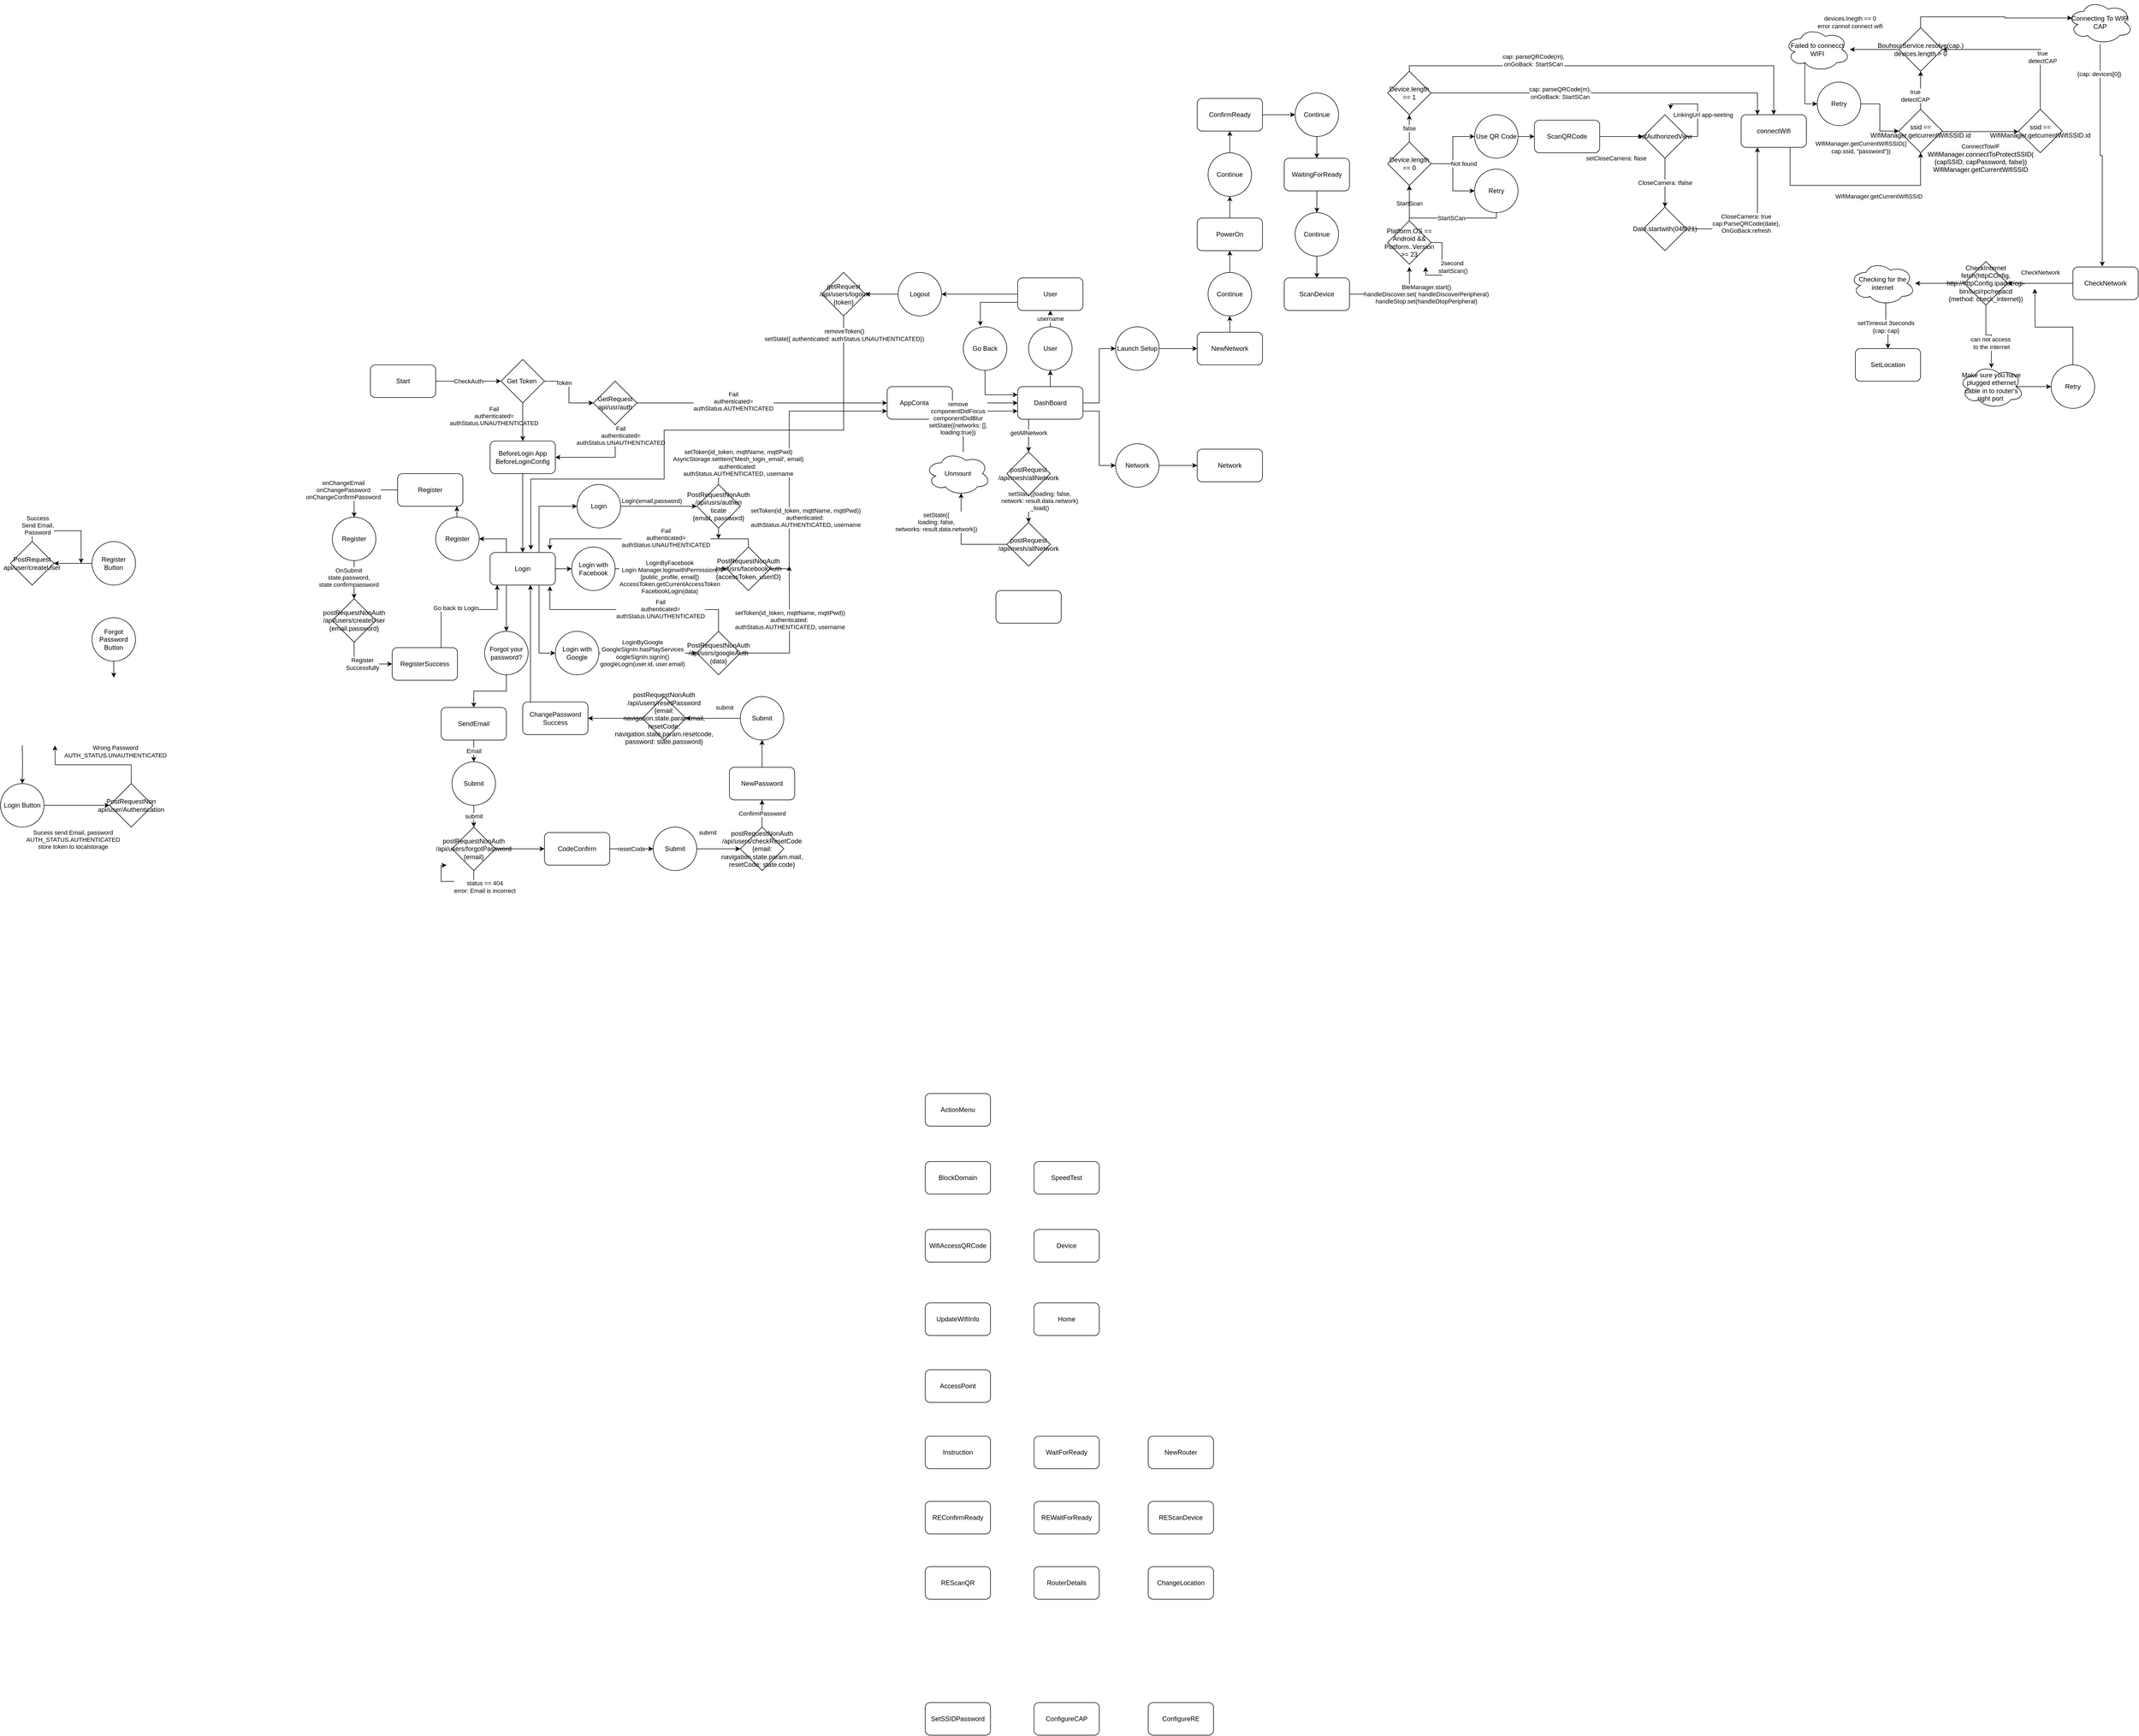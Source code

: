 <mxfile version="13.8.6" type="github">
  <diagram id="aokODsgRx68Id1cw1on9" name="Page-1">
    <mxGraphModel dx="3004" dy="1667" grid="1" gridSize="10" guides="1" tooltips="1" connect="1" arrows="1" fold="1" page="1" pageScale="1" pageWidth="850" pageHeight="1100" math="0" shadow="0">
      <root>
        <mxCell id="0" />
        <mxCell id="1" parent="0" />
        <mxCell id="6UK9n3AYxKvv8hEqM6GO-25" value="&lt;span style=&quot;color: rgb(0 , 0 , 0) ; font-family: &amp;#34;helvetica&amp;#34; ; font-size: 11px ; font-style: normal ; font-weight: 400 ; letter-spacing: normal ; text-align: center ; text-indent: 0px ; text-transform: none ; word-spacing: 0px ; background-color: rgb(255 , 255 , 255) ; display: inline ; float: none&quot;&gt;setToken(id_token, mqttName, mqttPwd)&lt;/span&gt;&lt;span style=&quot;color: rgb(0 , 0 , 0) ; font-family: &amp;#34;helvetica&amp;#34; ; font-size: 11px ; font-style: normal ; font-weight: 400 ; letter-spacing: normal ; text-align: center ; text-indent: 0px ; text-transform: none ; word-spacing: 0px ; background-color: rgb(255 , 255 , 255) ; display: inline ; float: none&quot;&gt;)&lt;/span&gt;&lt;br style=&quot;color: rgb(0 , 0 , 0) ; font-family: &amp;#34;helvetica&amp;#34; ; font-size: 11px ; font-style: normal ; font-weight: 400 ; letter-spacing: normal ; text-align: center ; text-indent: 0px ; text-transform: none ; word-spacing: 0px&quot;&gt;&lt;span style=&quot;color: rgb(0 , 0 , 0) ; font-family: &amp;#34;helvetica&amp;#34; ; font-size: 11px ; font-style: normal ; font-weight: 400 ; letter-spacing: normal ; text-align: center ; text-indent: 0px ; text-transform: none ; word-spacing: 0px ; background-color: rgb(255 , 255 , 255) ; display: inline ; float: none&quot;&gt;authenticated:&amp;nbsp;&lt;/span&gt;&lt;br style=&quot;color: rgb(0 , 0 , 0) ; font-family: &amp;#34;helvetica&amp;#34; ; font-size: 11px ; font-style: normal ; font-weight: 400 ; letter-spacing: normal ; text-align: center ; text-indent: 0px ; text-transform: none ; word-spacing: 0px&quot;&gt;&lt;span style=&quot;color: rgb(0 , 0 , 0) ; font-family: &amp;#34;helvetica&amp;#34; ; font-size: 11px ; font-style: normal ; font-weight: 400 ; letter-spacing: normal ; text-align: center ; text-indent: 0px ; text-transform: none ; word-spacing: 0px ; background-color: rgb(255 , 255 , 255) ; display: inline ; float: none&quot;&gt;authStatus.AUTHENTICATED, username&lt;/span&gt;" style="edgeStyle=orthogonalEdgeStyle;rounded=0;orthogonalLoop=1;jettySize=auto;html=1;exitX=1;exitY=0.5;exitDx=0;exitDy=0;" parent="1" source="6UK9n3AYxKvv8hEqM6GO-8" edge="1">
          <mxGeometry x="0.04" y="-30" relative="1" as="geometry">
            <mxPoint x="540" y="180" as="targetPoint" />
            <Array as="points">
              <mxPoint x="540" y="395" />
              <mxPoint x="540" y="180" />
            </Array>
            <mxPoint y="1" as="offset" />
          </mxGeometry>
        </mxCell>
        <mxCell id="LV5CCHK0L-nCkO7Zp9Pf-14" value="Fail&lt;br&gt;authenticated=&lt;br&gt;authStatus.UNAUTHENTICATED" style="edgeLabel;html=1;align=center;verticalAlign=middle;resizable=0;points=[];" parent="1" vertex="1" connectable="0">
          <mxGeometry x="-0.002" y="89.999" as="geometry">
            <mxPoint x="-3" y="24" as="offset" />
          </mxGeometry>
        </mxCell>
        <mxCell id="LV5CCHK0L-nCkO7Zp9Pf-4" value="" style="edgeStyle=orthogonalEdgeStyle;rounded=0;orthogonalLoop=1;jettySize=auto;html=1;" parent="1" target="LV5CCHK0L-nCkO7Zp9Pf-43" edge="1">
          <mxGeometry relative="1" as="geometry">
            <mxPoint x="-870" y="720" as="sourcePoint" />
          </mxGeometry>
        </mxCell>
        <mxCell id="LV5CCHK0L-nCkO7Zp9Pf-59" style="edgeStyle=orthogonalEdgeStyle;rounded=0;orthogonalLoop=1;jettySize=auto;html=1;exitX=0.5;exitY=1;exitDx=0;exitDy=0;" parent="1" source="LV5CCHK0L-nCkO7Zp9Pf-5" target="LV5CCHK0L-nCkO7Zp9Pf-51" edge="1">
          <mxGeometry relative="1" as="geometry" />
        </mxCell>
        <mxCell id="LV5CCHK0L-nCkO7Zp9Pf-5" value="BeforeLogin App&lt;br&gt;BeforeLoginConfig" style="rounded=1;whiteSpace=wrap;html=1;" parent="1" vertex="1">
          <mxGeometry x="-10" y="160" width="120" height="60" as="geometry" />
        </mxCell>
        <mxCell id="LV5CCHK0L-nCkO7Zp9Pf-6" value="&lt;meta charset=&quot;utf-8&quot;&gt;&lt;span style=&quot;color: rgb(0, 0, 0); font-family: helvetica; font-size: 11px; font-style: normal; font-weight: 400; letter-spacing: normal; text-align: center; text-indent: 0px; text-transform: none; word-spacing: 0px; background-color: rgb(255, 255, 255); display: inline; float: none;&quot;&gt;CheckAuth&lt;/span&gt;" style="edgeStyle=orthogonalEdgeStyle;rounded=0;orthogonalLoop=1;jettySize=auto;html=1;" parent="1" source="LV5CCHK0L-nCkO7Zp9Pf-7" target="LV5CCHK0L-nCkO7Zp9Pf-13" edge="1">
          <mxGeometry relative="1" as="geometry" />
        </mxCell>
        <mxCell id="LV5CCHK0L-nCkO7Zp9Pf-7" value="Start" style="rounded=1;whiteSpace=wrap;html=1;" parent="1" vertex="1">
          <mxGeometry x="-230" y="20" width="120" height="60" as="geometry" />
        </mxCell>
        <mxCell id="LV5CCHK0L-nCkO7Zp9Pf-49" style="edgeStyle=orthogonalEdgeStyle;rounded=0;orthogonalLoop=1;jettySize=auto;html=1;exitX=1;exitY=0.5;exitDx=0;exitDy=0;entryX=0;entryY=0.5;entryDx=0;entryDy=0;" parent="1" source="LV5CCHK0L-nCkO7Zp9Pf-10" target="LV5CCHK0L-nCkO7Zp9Pf-48" edge="1">
          <mxGeometry relative="1" as="geometry" />
        </mxCell>
        <mxCell id="LV5CCHK0L-nCkO7Zp9Pf-50" value="Fail&lt;br&gt;authenticated=&lt;br&gt;authStatus.AUTHENTICATED" style="edgeLabel;html=1;align=center;verticalAlign=middle;resizable=0;points=[];" parent="LV5CCHK0L-nCkO7Zp9Pf-49" vertex="1" connectable="0">
          <mxGeometry x="-0.232" y="3" relative="1" as="geometry">
            <mxPoint as="offset" />
          </mxGeometry>
        </mxCell>
        <mxCell id="LV5CCHK0L-nCkO7Zp9Pf-10" value="GetRequest&lt;br&gt;api/usr/auth" style="rhombus;whiteSpace=wrap;html=1;" parent="1" vertex="1">
          <mxGeometry x="180" y="50" width="80" height="80" as="geometry" />
        </mxCell>
        <mxCell id="LV5CCHK0L-nCkO7Zp9Pf-12" style="edgeStyle=orthogonalEdgeStyle;rounded=0;orthogonalLoop=1;jettySize=auto;html=1;exitX=0.5;exitY=1;exitDx=0;exitDy=0;entryX=0.5;entryY=0;entryDx=0;entryDy=0;" parent="1" source="LV5CCHK0L-nCkO7Zp9Pf-13" target="LV5CCHK0L-nCkO7Zp9Pf-5" edge="1">
          <mxGeometry relative="1" as="geometry">
            <mxPoint x="110" y="190" as="targetPoint" />
          </mxGeometry>
        </mxCell>
        <mxCell id="LV5CCHK0L-nCkO7Zp9Pf-46" style="edgeStyle=orthogonalEdgeStyle;rounded=0;orthogonalLoop=1;jettySize=auto;html=1;exitX=1;exitY=0.5;exitDx=0;exitDy=0;" parent="1" source="LV5CCHK0L-nCkO7Zp9Pf-13" target="LV5CCHK0L-nCkO7Zp9Pf-10" edge="1">
          <mxGeometry relative="1" as="geometry" />
        </mxCell>
        <mxCell id="LV5CCHK0L-nCkO7Zp9Pf-47" value="Token" style="edgeLabel;html=1;align=center;verticalAlign=middle;resizable=0;points=[];" parent="LV5CCHK0L-nCkO7Zp9Pf-46" vertex="1" connectable="0">
          <mxGeometry x="-0.462" y="-3" relative="1" as="geometry">
            <mxPoint as="offset" />
          </mxGeometry>
        </mxCell>
        <mxCell id="LV5CCHK0L-nCkO7Zp9Pf-13" value="Get Token&amp;nbsp;" style="rhombus;whiteSpace=wrap;html=1;" parent="1" vertex="1">
          <mxGeometry x="10" y="10" width="80" height="80" as="geometry" />
        </mxCell>
        <mxCell id="LV5CCHK0L-nCkO7Zp9Pf-15" value="Sucess send Email, password&lt;br&gt;AUTH_STATUS.AUTHENTICATED&lt;br&gt;store token to localstorage" style="edgeLabel;html=1;align=center;verticalAlign=middle;resizable=0;points=[];" parent="1" vertex="1" connectable="0">
          <mxGeometry x="-776.85" y="892.84" as="geometry" />
        </mxCell>
        <mxCell id="LV5CCHK0L-nCkO7Zp9Pf-16" style="edgeStyle=orthogonalEdgeStyle;rounded=0;orthogonalLoop=1;jettySize=auto;html=1;exitX=0.5;exitY=0;exitDx=0;exitDy=0;entryX=1;entryY=1;entryDx=0;entryDy=0;" parent="1" source="LV5CCHK0L-nCkO7Zp9Pf-18" edge="1">
          <mxGeometry relative="1" as="geometry">
            <mxPoint x="-810" y="720" as="targetPoint" />
          </mxGeometry>
        </mxCell>
        <mxCell id="LV5CCHK0L-nCkO7Zp9Pf-17" value="Wrong Password&lt;br&gt;AUTH_STATUS.UNAUTHENTICATED" style="edgeLabel;html=1;align=center;verticalAlign=middle;resizable=0;points=[];" parent="LV5CCHK0L-nCkO7Zp9Pf-16" vertex="1" connectable="0">
          <mxGeometry x="0.354" y="-1" relative="1" as="geometry">
            <mxPoint x="77.57" y="-24.0" as="offset" />
          </mxGeometry>
        </mxCell>
        <mxCell id="LV5CCHK0L-nCkO7Zp9Pf-18" value="PostRequestNon&lt;br&gt;api/user/Authentication" style="rhombus;whiteSpace=wrap;html=1;" parent="1" vertex="1">
          <mxGeometry x="-709.71" y="790" width="80" height="80" as="geometry" />
        </mxCell>
        <mxCell id="LV5CCHK0L-nCkO7Zp9Pf-19" value="Success&lt;br&gt;Send Email, &lt;br&gt;Password" style="edgeStyle=orthogonalEdgeStyle;rounded=0;orthogonalLoop=1;jettySize=auto;html=1;exitX=0.5;exitY=0;exitDx=0;exitDy=0;" parent="1" source="LV5CCHK0L-nCkO7Zp9Pf-20" edge="1">
          <mxGeometry x="-0.765" y="-14" relative="1" as="geometry">
            <mxPoint x="10" y="-24" as="offset" />
            <mxPoint x="-761.85" y="385" as="targetPoint" />
            <Array as="points">
              <mxPoint x="-851.85" y="325" />
              <mxPoint x="-761.85" y="325" />
            </Array>
          </mxGeometry>
        </mxCell>
        <mxCell id="LV5CCHK0L-nCkO7Zp9Pf-20" value="PostRequest&lt;br&gt;api/user/createUser" style="rhombus;whiteSpace=wrap;html=1;" parent="1" vertex="1">
          <mxGeometry x="-891.85" y="345" width="80" height="80" as="geometry" />
        </mxCell>
        <mxCell id="LV5CCHK0L-nCkO7Zp9Pf-38" value="" style="edgeStyle=orthogonalEdgeStyle;rounded=0;orthogonalLoop=1;jettySize=auto;html=1;" parent="1" source="LV5CCHK0L-nCkO7Zp9Pf-39" edge="1">
          <mxGeometry relative="1" as="geometry">
            <mxPoint x="-701.85" y="595" as="targetPoint" />
          </mxGeometry>
        </mxCell>
        <mxCell id="LV5CCHK0L-nCkO7Zp9Pf-39" value="Forgot Password Button" style="ellipse;whiteSpace=wrap;html=1;aspect=fixed;" parent="1" vertex="1">
          <mxGeometry x="-741.85" y="485" width="80" height="80" as="geometry" />
        </mxCell>
        <mxCell id="LV5CCHK0L-nCkO7Zp9Pf-40" value="" style="edgeStyle=orthogonalEdgeStyle;rounded=0;orthogonalLoop=1;jettySize=auto;html=1;" parent="1" source="LV5CCHK0L-nCkO7Zp9Pf-41" target="LV5CCHK0L-nCkO7Zp9Pf-20" edge="1">
          <mxGeometry relative="1" as="geometry" />
        </mxCell>
        <mxCell id="LV5CCHK0L-nCkO7Zp9Pf-41" value="Register Button" style="ellipse;whiteSpace=wrap;html=1;aspect=fixed;" parent="1" vertex="1">
          <mxGeometry x="-741.85" y="345" width="80" height="80" as="geometry" />
        </mxCell>
        <mxCell id="LV5CCHK0L-nCkO7Zp9Pf-42" value="" style="edgeStyle=orthogonalEdgeStyle;rounded=0;orthogonalLoop=1;jettySize=auto;html=1;" parent="1" source="LV5CCHK0L-nCkO7Zp9Pf-43" target="LV5CCHK0L-nCkO7Zp9Pf-18" edge="1">
          <mxGeometry relative="1" as="geometry" />
        </mxCell>
        <mxCell id="LV5CCHK0L-nCkO7Zp9Pf-43" value="Login Button" style="ellipse;whiteSpace=wrap;html=1;aspect=fixed;" parent="1" vertex="1">
          <mxGeometry x="-910" y="790" width="80" height="80" as="geometry" />
        </mxCell>
        <mxCell id="LV5CCHK0L-nCkO7Zp9Pf-8" style="edgeStyle=orthogonalEdgeStyle;rounded=0;orthogonalLoop=1;jettySize=auto;html=1;exitX=0.5;exitY=1;exitDx=0;exitDy=0;entryX=1;entryY=0.5;entryDx=0;entryDy=0;" parent="1" source="LV5CCHK0L-nCkO7Zp9Pf-10" target="LV5CCHK0L-nCkO7Zp9Pf-5" edge="1">
          <mxGeometry relative="1" as="geometry" />
        </mxCell>
        <mxCell id="LV5CCHK0L-nCkO7Zp9Pf-9" value="Fail&lt;br&gt;authenticated=&lt;br&gt;authStatus.UNAUTHENTICATED" style="edgeLabel;html=1;align=center;verticalAlign=middle;resizable=0;points=[];" parent="LV5CCHK0L-nCkO7Zp9Pf-8" vertex="1" connectable="0">
          <mxGeometry x="-0.028" y="-37" relative="1" as="geometry">
            <mxPoint x="32.0" y="-3" as="offset" />
          </mxGeometry>
        </mxCell>
        <mxCell id="6UK9n3AYxKvv8hEqM6GO-106" style="edgeStyle=orthogonalEdgeStyle;rounded=0;orthogonalLoop=1;jettySize=auto;html=1;exitX=1;exitY=0.5;exitDx=0;exitDy=0;" parent="1" source="LV5CCHK0L-nCkO7Zp9Pf-48" target="6UK9n3AYxKvv8hEqM6GO-73" edge="1">
          <mxGeometry relative="1" as="geometry" />
        </mxCell>
        <mxCell id="LV5CCHK0L-nCkO7Zp9Pf-48" value="AppContainer" style="rounded=1;whiteSpace=wrap;html=1;" parent="1" vertex="1">
          <mxGeometry x="720" y="60" width="120" height="60" as="geometry" />
        </mxCell>
        <mxCell id="LV5CCHK0L-nCkO7Zp9Pf-61" style="edgeStyle=orthogonalEdgeStyle;rounded=0;orthogonalLoop=1;jettySize=auto;html=1;exitX=0.25;exitY=0;exitDx=0;exitDy=0;" parent="1" source="LV5CCHK0L-nCkO7Zp9Pf-51" target="LV5CCHK0L-nCkO7Zp9Pf-60" edge="1">
          <mxGeometry relative="1" as="geometry" />
        </mxCell>
        <mxCell id="LV5CCHK0L-nCkO7Zp9Pf-65" style="edgeStyle=orthogonalEdgeStyle;rounded=0;orthogonalLoop=1;jettySize=auto;html=1;exitX=0.25;exitY=1;exitDx=0;exitDy=0;entryX=0.5;entryY=0;entryDx=0;entryDy=0;" parent="1" source="LV5CCHK0L-nCkO7Zp9Pf-51" target="LV5CCHK0L-nCkO7Zp9Pf-63" edge="1">
          <mxGeometry relative="1" as="geometry">
            <Array as="points">
              <mxPoint x="20" y="470" />
              <mxPoint x="20" y="470" />
            </Array>
          </mxGeometry>
        </mxCell>
        <mxCell id="6UK9n3AYxKvv8hEqM6GO-3" style="edgeStyle=orthogonalEdgeStyle;rounded=0;orthogonalLoop=1;jettySize=auto;html=1;exitX=1;exitY=0.5;exitDx=0;exitDy=0;entryX=0;entryY=0.5;entryDx=0;entryDy=0;" parent="1" source="LV5CCHK0L-nCkO7Zp9Pf-51" target="LV5CCHK0L-nCkO7Zp9Pf-68" edge="1">
          <mxGeometry relative="1" as="geometry" />
        </mxCell>
        <mxCell id="6UK9n3AYxKvv8hEqM6GO-4" style="edgeStyle=orthogonalEdgeStyle;rounded=0;orthogonalLoop=1;jettySize=auto;html=1;exitX=0.75;exitY=0;exitDx=0;exitDy=0;entryX=0;entryY=0.5;entryDx=0;entryDy=0;" parent="1" source="LV5CCHK0L-nCkO7Zp9Pf-51" target="LV5CCHK0L-nCkO7Zp9Pf-66" edge="1">
          <mxGeometry relative="1" as="geometry" />
        </mxCell>
        <mxCell id="6UK9n3AYxKvv8hEqM6GO-28" style="edgeStyle=orthogonalEdgeStyle;rounded=0;orthogonalLoop=1;jettySize=auto;html=1;exitX=0.75;exitY=1;exitDx=0;exitDy=0;entryX=0;entryY=0.5;entryDx=0;entryDy=0;" parent="1" source="LV5CCHK0L-nCkO7Zp9Pf-51" target="LV5CCHK0L-nCkO7Zp9Pf-69" edge="1">
          <mxGeometry relative="1" as="geometry" />
        </mxCell>
        <mxCell id="LV5CCHK0L-nCkO7Zp9Pf-51" value="Login" style="rounded=1;whiteSpace=wrap;html=1;" parent="1" vertex="1">
          <mxGeometry x="-10" y="365" width="120" height="60" as="geometry" />
        </mxCell>
        <mxCell id="6UK9n3AYxKvv8hEqM6GO-41" value="onChangeEmail&lt;br&gt;onChangePassword&lt;br&gt;onChangeConfirmPassword" style="edgeStyle=orthogonalEdgeStyle;rounded=0;orthogonalLoop=1;jettySize=auto;html=1;exitX=0;exitY=0.5;exitDx=0;exitDy=0;entryX=0.5;entryY=0;entryDx=0;entryDy=0;" parent="1" source="LV5CCHK0L-nCkO7Zp9Pf-52" target="6UK9n3AYxKvv8hEqM6GO-37" edge="1">
          <mxGeometry x="0.231" y="-20" relative="1" as="geometry">
            <mxPoint as="offset" />
          </mxGeometry>
        </mxCell>
        <mxCell id="LV5CCHK0L-nCkO7Zp9Pf-52" value="Register" style="rounded=1;whiteSpace=wrap;html=1;" parent="1" vertex="1">
          <mxGeometry x="-180" y="220" width="120" height="60" as="geometry" />
        </mxCell>
        <mxCell id="6UK9n3AYxKvv8hEqM6GO-45" style="edgeStyle=orthogonalEdgeStyle;rounded=0;orthogonalLoop=1;jettySize=auto;html=1;exitX=0.75;exitY=0;exitDx=0;exitDy=0;entryX=0.109;entryY=0.996;entryDx=0;entryDy=0;entryPerimeter=0;" parent="1" source="LV5CCHK0L-nCkO7Zp9Pf-53" target="LV5CCHK0L-nCkO7Zp9Pf-51" edge="1">
          <mxGeometry relative="1" as="geometry">
            <Array as="points">
              <mxPoint x="-100" y="470" />
              <mxPoint x="3" y="470" />
            </Array>
          </mxGeometry>
        </mxCell>
        <mxCell id="6UK9n3AYxKvv8hEqM6GO-46" value="Go back to Login" style="edgeLabel;html=1;align=center;verticalAlign=middle;resizable=0;points=[];" parent="6UK9n3AYxKvv8hEqM6GO-45" vertex="1" connectable="0">
          <mxGeometry x="-0.116" y="3" relative="1" as="geometry">
            <mxPoint as="offset" />
          </mxGeometry>
        </mxCell>
        <mxCell id="LV5CCHK0L-nCkO7Zp9Pf-53" value="RegisterSuccess" style="rounded=1;whiteSpace=wrap;html=1;" parent="1" vertex="1">
          <mxGeometry x="-190" y="540" width="120" height="60" as="geometry" />
        </mxCell>
        <mxCell id="6UK9n3AYxKvv8hEqM6GO-53" value="Email" style="edgeStyle=orthogonalEdgeStyle;rounded=0;orthogonalLoop=1;jettySize=auto;html=1;" parent="1" source="LV5CCHK0L-nCkO7Zp9Pf-54" target="6UK9n3AYxKvv8hEqM6GO-52" edge="1">
          <mxGeometry relative="1" as="geometry" />
        </mxCell>
        <mxCell id="LV5CCHK0L-nCkO7Zp9Pf-54" value="SendEmail" style="rounded=1;whiteSpace=wrap;html=1;" parent="1" vertex="1">
          <mxGeometry x="-100" y="650" width="120" height="60" as="geometry" />
        </mxCell>
        <mxCell id="6UK9n3AYxKvv8hEqM6GO-58" value="resetCode" style="edgeStyle=orthogonalEdgeStyle;rounded=0;orthogonalLoop=1;jettySize=auto;html=1;exitX=1;exitY=0.5;exitDx=0;exitDy=0;entryX=0;entryY=0.5;entryDx=0;entryDy=0;" parent="1" source="LV5CCHK0L-nCkO7Zp9Pf-55" target="6UK9n3AYxKvv8hEqM6GO-57" edge="1">
          <mxGeometry relative="1" as="geometry" />
        </mxCell>
        <mxCell id="LV5CCHK0L-nCkO7Zp9Pf-55" value="CodeConfirm" style="rounded=1;whiteSpace=wrap;html=1;" parent="1" vertex="1">
          <mxGeometry x="90" y="880" width="120" height="60" as="geometry" />
        </mxCell>
        <mxCell id="6UK9n3AYxKvv8hEqM6GO-65" style="edgeStyle=orthogonalEdgeStyle;rounded=0;orthogonalLoop=1;jettySize=auto;html=1;exitX=0.5;exitY=0;exitDx=0;exitDy=0;entryX=0.5;entryY=1;entryDx=0;entryDy=0;" parent="1" source="LV5CCHK0L-nCkO7Zp9Pf-56" target="6UK9n3AYxKvv8hEqM6GO-63" edge="1">
          <mxGeometry relative="1" as="geometry" />
        </mxCell>
        <mxCell id="LV5CCHK0L-nCkO7Zp9Pf-56" value="NewPassword" style="rounded=1;whiteSpace=wrap;html=1;" parent="1" vertex="1">
          <mxGeometry x="430" y="760" width="120" height="60" as="geometry" />
        </mxCell>
        <mxCell id="6UK9n3AYxKvv8hEqM6GO-71" style="edgeStyle=orthogonalEdgeStyle;rounded=0;orthogonalLoop=1;jettySize=auto;html=1;exitX=0.25;exitY=0;exitDx=0;exitDy=0;entryX=0.619;entryY=0.996;entryDx=0;entryDy=0;entryPerimeter=0;" parent="1" source="LV5CCHK0L-nCkO7Zp9Pf-57" target="LV5CCHK0L-nCkO7Zp9Pf-51" edge="1">
          <mxGeometry relative="1" as="geometry">
            <Array as="points">
              <mxPoint x="64" y="640" />
            </Array>
          </mxGeometry>
        </mxCell>
        <mxCell id="LV5CCHK0L-nCkO7Zp9Pf-57" value="ChangePassword Success" style="rounded=1;whiteSpace=wrap;html=1;" parent="1" vertex="1">
          <mxGeometry x="50" y="640" width="120" height="60" as="geometry" />
        </mxCell>
        <mxCell id="6UK9n3AYxKvv8hEqM6GO-47" style="edgeStyle=orthogonalEdgeStyle;rounded=0;orthogonalLoop=1;jettySize=auto;html=1;exitX=0.5;exitY=0;exitDx=0;exitDy=0;" parent="1" source="LV5CCHK0L-nCkO7Zp9Pf-60" edge="1">
          <mxGeometry relative="1" as="geometry">
            <mxPoint x="-71" y="280" as="targetPoint" />
          </mxGeometry>
        </mxCell>
        <mxCell id="LV5CCHK0L-nCkO7Zp9Pf-60" value="Register" style="ellipse;whiteSpace=wrap;html=1;aspect=fixed;" parent="1" vertex="1">
          <mxGeometry x="-110" y="300" width="80" height="80" as="geometry" />
        </mxCell>
        <mxCell id="LV5CCHK0L-nCkO7Zp9Pf-64" style="edgeStyle=orthogonalEdgeStyle;rounded=0;orthogonalLoop=1;jettySize=auto;html=1;" parent="1" source="LV5CCHK0L-nCkO7Zp9Pf-63" target="LV5CCHK0L-nCkO7Zp9Pf-54" edge="1">
          <mxGeometry relative="1" as="geometry" />
        </mxCell>
        <mxCell id="LV5CCHK0L-nCkO7Zp9Pf-63" value="Forgot your password?" style="ellipse;whiteSpace=wrap;html=1;aspect=fixed;" parent="1" vertex="1">
          <mxGeometry x="-20" y="510" width="80" height="80" as="geometry" />
        </mxCell>
        <mxCell id="6UK9n3AYxKvv8hEqM6GO-6" style="edgeStyle=orthogonalEdgeStyle;rounded=0;orthogonalLoop=1;jettySize=auto;html=1;exitX=1;exitY=0.5;exitDx=0;exitDy=0;" parent="1" source="LV5CCHK0L-nCkO7Zp9Pf-66" target="6UK9n3AYxKvv8hEqM6GO-5" edge="1">
          <mxGeometry relative="1" as="geometry" />
        </mxCell>
        <mxCell id="6UK9n3AYxKvv8hEqM6GO-27" value="Login(email,password)" style="edgeLabel;html=1;align=center;verticalAlign=middle;resizable=0;points=[];" parent="6UK9n3AYxKvv8hEqM6GO-6" vertex="1" connectable="0">
          <mxGeometry x="-0.186" y="-1" relative="1" as="geometry">
            <mxPoint y="-11" as="offset" />
          </mxGeometry>
        </mxCell>
        <mxCell id="LV5CCHK0L-nCkO7Zp9Pf-66" value="Login" style="ellipse;whiteSpace=wrap;html=1;aspect=fixed;" parent="1" vertex="1">
          <mxGeometry x="150" y="240" width="80" height="80" as="geometry" />
        </mxCell>
        <mxCell id="6UK9n3AYxKvv8hEqM6GO-9" value="LoginByFacebook&lt;br&gt;Login Manager.loginwithPermission(&lt;br&gt;[public_profile, email])&lt;br&gt;AccessToken.getCurrentAccessToken&lt;br&gt;FacebookLogin(data)" style="edgeStyle=orthogonalEdgeStyle;rounded=0;orthogonalLoop=1;jettySize=auto;html=1;exitX=1;exitY=0.5;exitDx=0;exitDy=0;entryX=0;entryY=0.5;entryDx=0;entryDy=0;" parent="1" source="LV5CCHK0L-nCkO7Zp9Pf-68" target="6UK9n3AYxKvv8hEqM6GO-8" edge="1">
          <mxGeometry x="-0.024" y="-15" relative="1" as="geometry">
            <mxPoint as="offset" />
          </mxGeometry>
        </mxCell>
        <mxCell id="LV5CCHK0L-nCkO7Zp9Pf-68" value="Login with Facebook" style="ellipse;whiteSpace=wrap;html=1;aspect=fixed;" parent="1" vertex="1">
          <mxGeometry x="140" y="355" width="80" height="80" as="geometry" />
        </mxCell>
        <mxCell id="6UK9n3AYxKvv8hEqM6GO-12" style="edgeStyle=orthogonalEdgeStyle;rounded=0;orthogonalLoop=1;jettySize=auto;html=1;exitX=1;exitY=0.5;exitDx=0;exitDy=0;entryX=0;entryY=0.5;entryDx=0;entryDy=0;" parent="1" source="LV5CCHK0L-nCkO7Zp9Pf-69" target="6UK9n3AYxKvv8hEqM6GO-11" edge="1">
          <mxGeometry relative="1" as="geometry" />
        </mxCell>
        <mxCell id="6UK9n3AYxKvv8hEqM6GO-35" value="LoginByGoogle&lt;br&gt;GoogleSignIn.hasPlayServices&lt;br&gt;oogleSignIn.signIn()&lt;br&gt;googleLogin(user.id, user.email)" style="edgeLabel;html=1;align=center;verticalAlign=middle;resizable=0;points=[];" parent="6UK9n3AYxKvv8hEqM6GO-12" vertex="1" connectable="0">
          <mxGeometry x="-0.371" y="2" relative="1" as="geometry">
            <mxPoint x="23.53" y="2" as="offset" />
          </mxGeometry>
        </mxCell>
        <mxCell id="LV5CCHK0L-nCkO7Zp9Pf-69" value="Login with Google" style="ellipse;whiteSpace=wrap;html=1;aspect=fixed;" parent="1" vertex="1">
          <mxGeometry x="110" y="510" width="80" height="80" as="geometry" />
        </mxCell>
        <mxCell id="6UK9n3AYxKvv8hEqM6GO-7" style="edgeStyle=orthogonalEdgeStyle;rounded=0;orthogonalLoop=1;jettySize=auto;html=1;exitX=0.5;exitY=0;exitDx=0;exitDy=0;entryX=0;entryY=0.75;entryDx=0;entryDy=0;" parent="1" source="6UK9n3AYxKvv8hEqM6GO-5" target="LV5CCHK0L-nCkO7Zp9Pf-48" edge="1">
          <mxGeometry relative="1" as="geometry">
            <mxPoint x="540" y="122" as="targetPoint" />
            <Array as="points">
              <mxPoint x="410" y="180" />
              <mxPoint x="540" y="180" />
              <mxPoint x="540" y="105" />
            </Array>
          </mxGeometry>
        </mxCell>
        <mxCell id="6UK9n3AYxKvv8hEqM6GO-15" value="setToken(id_token, mqttName, mqttPwd)&lt;br&gt;AsyncStorage.setItem(&#39;Mesh_login_email&#39;, email)&lt;br&gt;authenticated:&amp;nbsp;&lt;br&gt;authStatus.AUTHENTICATED, username" style="edgeLabel;html=1;align=center;verticalAlign=middle;resizable=0;points=[];" parent="6UK9n3AYxKvv8hEqM6GO-7" vertex="1" connectable="0">
          <mxGeometry x="-0.481" y="-3" relative="1" as="geometry">
            <mxPoint x="-20" y="17" as="offset" />
          </mxGeometry>
        </mxCell>
        <mxCell id="6UK9n3AYxKvv8hEqM6GO-21" style="edgeStyle=orthogonalEdgeStyle;rounded=0;orthogonalLoop=1;jettySize=auto;html=1;exitX=0.5;exitY=1;exitDx=0;exitDy=0;" parent="1" source="6UK9n3AYxKvv8hEqM6GO-5" edge="1">
          <mxGeometry relative="1" as="geometry">
            <mxPoint x="410" y="340" as="targetPoint" />
          </mxGeometry>
        </mxCell>
        <mxCell id="6UK9n3AYxKvv8hEqM6GO-5" value="PostRequestNonAuth&lt;br&gt;/api/usrs/authen ticate&lt;br&gt;{email, password}" style="rhombus;whiteSpace=wrap;html=1;" parent="1" vertex="1">
          <mxGeometry x="370" y="240" width="80" height="80" as="geometry" />
        </mxCell>
        <mxCell id="6UK9n3AYxKvv8hEqM6GO-22" style="edgeStyle=orthogonalEdgeStyle;rounded=0;orthogonalLoop=1;jettySize=auto;html=1;exitX=0.5;exitY=0;exitDx=0;exitDy=0;" parent="1" source="6UK9n3AYxKvv8hEqM6GO-8" edge="1">
          <mxGeometry relative="1" as="geometry">
            <mxPoint x="100" y="360" as="targetPoint" />
            <Array as="points">
              <mxPoint x="465" y="340" />
              <mxPoint x="100" y="340" />
            </Array>
          </mxGeometry>
        </mxCell>
        <mxCell id="6UK9n3AYxKvv8hEqM6GO-32" value="Fail&lt;br&gt;authenticated=&lt;br&gt;authStatus.UNAUTHENTICATED" style="edgeLabel;html=1;align=center;verticalAlign=middle;resizable=0;points=[];" parent="6UK9n3AYxKvv8hEqM6GO-22" vertex="1" connectable="0">
          <mxGeometry x="-0.165" y="-2" relative="1" as="geometry">
            <mxPoint as="offset" />
          </mxGeometry>
        </mxCell>
        <mxCell id="6UK9n3AYxKvv8hEqM6GO-8" value="&lt;span&gt;PostRequestNonAuth&lt;/span&gt;&lt;br&gt;&lt;span&gt;/api/usrs/facebookAuth&lt;/span&gt;&lt;br&gt;&lt;span&gt;{accessToken, userID}&lt;/span&gt;" style="rhombus;whiteSpace=wrap;html=1;" parent="1" vertex="1">
          <mxGeometry x="425" y="355" width="80" height="80" as="geometry" />
        </mxCell>
        <mxCell id="6UK9n3AYxKvv8hEqM6GO-26" style="edgeStyle=orthogonalEdgeStyle;rounded=0;orthogonalLoop=1;jettySize=auto;html=1;exitX=1;exitY=0.5;exitDx=0;exitDy=0;" parent="1" source="6UK9n3AYxKvv8hEqM6GO-11" edge="1">
          <mxGeometry relative="1" as="geometry">
            <mxPoint x="540" y="390" as="targetPoint" />
          </mxGeometry>
        </mxCell>
        <mxCell id="6UK9n3AYxKvv8hEqM6GO-33" value="&lt;span style=&quot;font-family: &amp;#34;helvetica&amp;#34;&quot;&gt;setToken(id_token, mqttName, mqttPwd)&lt;/span&gt;&lt;span style=&quot;font-family: &amp;#34;helvetica&amp;#34;&quot;&gt;)&lt;/span&gt;&lt;br style=&quot;font-family: &amp;#34;helvetica&amp;#34;&quot;&gt;&lt;span style=&quot;font-family: &amp;#34;helvetica&amp;#34;&quot;&gt;authenticated:&amp;nbsp;&lt;/span&gt;&lt;br style=&quot;font-family: &amp;#34;helvetica&amp;#34;&quot;&gt;&lt;span style=&quot;font-family: &amp;#34;helvetica&amp;#34;&quot;&gt;authStatus.AUTHENTICATED, username&lt;/span&gt;" style="edgeLabel;html=1;align=center;verticalAlign=middle;resizable=0;points=[];" parent="6UK9n3AYxKvv8hEqM6GO-26" vertex="1" connectable="0">
          <mxGeometry x="0.208" relative="1" as="geometry">
            <mxPoint as="offset" />
          </mxGeometry>
        </mxCell>
        <mxCell id="6UK9n3AYxKvv8hEqM6GO-30" style="edgeStyle=orthogonalEdgeStyle;rounded=0;orthogonalLoop=1;jettySize=auto;html=1;entryX=0.917;entryY=1.033;entryDx=0;entryDy=0;entryPerimeter=0;" parent="1" source="6UK9n3AYxKvv8hEqM6GO-11" target="LV5CCHK0L-nCkO7Zp9Pf-51" edge="1">
          <mxGeometry relative="1" as="geometry">
            <mxPoint x="370" y="450" as="targetPoint" />
            <Array as="points">
              <mxPoint x="410" y="470" />
              <mxPoint x="100" y="470" />
            </Array>
          </mxGeometry>
        </mxCell>
        <mxCell id="6UK9n3AYxKvv8hEqM6GO-31" value="Fail&lt;br&gt;authenticated=&lt;br&gt;authStatus.UNAUTHENTICATED" style="edgeLabel;html=1;align=center;verticalAlign=middle;resizable=0;points=[];" parent="6UK9n3AYxKvv8hEqM6GO-30" vertex="1" connectable="0">
          <mxGeometry x="-0.252" y="-1" relative="1" as="geometry">
            <mxPoint as="offset" />
          </mxGeometry>
        </mxCell>
        <mxCell id="6UK9n3AYxKvv8hEqM6GO-11" value="&lt;span&gt;PostRequestNonAuth&lt;/span&gt;&lt;br&gt;&lt;span&gt;/api/usrs/googleAuth&lt;/span&gt;&lt;br&gt;&lt;span&gt;(data}&lt;/span&gt;" style="rhombus;whiteSpace=wrap;html=1;" parent="1" vertex="1">
          <mxGeometry x="370" y="510" width="80" height="80" as="geometry" />
        </mxCell>
        <mxCell id="6UK9n3AYxKvv8hEqM6GO-43" value="OnSubmit&lt;br&gt;state.password,&lt;br&gt;state.confirmpassword" style="edgeStyle=orthogonalEdgeStyle;rounded=0;orthogonalLoop=1;jettySize=auto;html=1;exitX=0.5;exitY=1;exitDx=0;exitDy=0;entryX=0.5;entryY=0;entryDx=0;entryDy=0;" parent="1" source="6UK9n3AYxKvv8hEqM6GO-37" target="6UK9n3AYxKvv8hEqM6GO-42" edge="1">
          <mxGeometry x="-0.143" y="-10" relative="1" as="geometry">
            <mxPoint y="1" as="offset" />
          </mxGeometry>
        </mxCell>
        <mxCell id="6UK9n3AYxKvv8hEqM6GO-37" value="Register" style="ellipse;whiteSpace=wrap;html=1;aspect=fixed;" parent="1" vertex="1">
          <mxGeometry x="-300" y="300" width="80" height="80" as="geometry" />
        </mxCell>
        <mxCell id="6UK9n3AYxKvv8hEqM6GO-44" value="Register&lt;br&gt;Successfully" style="edgeStyle=orthogonalEdgeStyle;rounded=0;orthogonalLoop=1;jettySize=auto;html=1;exitX=0.5;exitY=1;exitDx=0;exitDy=0;entryX=0;entryY=0.5;entryDx=0;entryDy=0;" parent="1" source="6UK9n3AYxKvv8hEqM6GO-42" target="LV5CCHK0L-nCkO7Zp9Pf-53" edge="1">
          <mxGeometry relative="1" as="geometry" />
        </mxCell>
        <mxCell id="6UK9n3AYxKvv8hEqM6GO-42" value="postRequestNonAuth&lt;br&gt;/api/users/createUser&lt;br&gt;{email.password}" style="rhombus;whiteSpace=wrap;html=1;" parent="1" vertex="1">
          <mxGeometry x="-300" y="450" width="80" height="80" as="geometry" />
        </mxCell>
        <mxCell id="6UK9n3AYxKvv8hEqM6GO-51" style="edgeStyle=orthogonalEdgeStyle;rounded=0;orthogonalLoop=1;jettySize=auto;html=1;entryX=0;entryY=0.5;entryDx=0;entryDy=0;" parent="1" source="6UK9n3AYxKvv8hEqM6GO-49" target="LV5CCHK0L-nCkO7Zp9Pf-55" edge="1">
          <mxGeometry relative="1" as="geometry" />
        </mxCell>
        <mxCell id="6UK9n3AYxKvv8hEqM6GO-55" style="edgeStyle=orthogonalEdgeStyle;rounded=0;orthogonalLoop=1;jettySize=auto;html=1;exitX=0.5;exitY=1;exitDx=0;exitDy=0;" parent="1" source="6UK9n3AYxKvv8hEqM6GO-49" edge="1">
          <mxGeometry relative="1" as="geometry">
            <mxPoint x="-90" y="940" as="targetPoint" />
          </mxGeometry>
        </mxCell>
        <mxCell id="6UK9n3AYxKvv8hEqM6GO-56" value="status == 404&lt;br&gt;error: Email is incorrect" style="edgeLabel;html=1;align=center;verticalAlign=middle;resizable=0;points=[];" parent="6UK9n3AYxKvv8hEqM6GO-55" vertex="1" connectable="0">
          <mxGeometry x="-0.344" y="-1" relative="1" as="geometry">
            <mxPoint x="38.76" y="10.94" as="offset" />
          </mxGeometry>
        </mxCell>
        <mxCell id="6UK9n3AYxKvv8hEqM6GO-49" value="postRequestNonAuth&lt;br&gt;/api/users/forgotPassword&lt;br&gt;{email}" style="rhombus;whiteSpace=wrap;html=1;" parent="1" vertex="1">
          <mxGeometry x="-80" y="870" width="80" height="80" as="geometry" />
        </mxCell>
        <mxCell id="6UK9n3AYxKvv8hEqM6GO-72" value="submit" style="edgeStyle=orthogonalEdgeStyle;rounded=0;orthogonalLoop=1;jettySize=auto;html=1;exitX=0.5;exitY=1;exitDx=0;exitDy=0;entryX=0.5;entryY=0;entryDx=0;entryDy=0;" parent="1" source="6UK9n3AYxKvv8hEqM6GO-52" target="6UK9n3AYxKvv8hEqM6GO-49" edge="1">
          <mxGeometry relative="1" as="geometry" />
        </mxCell>
        <mxCell id="6UK9n3AYxKvv8hEqM6GO-52" value="Submit" style="ellipse;whiteSpace=wrap;html=1;aspect=fixed;" parent="1" vertex="1">
          <mxGeometry x="-80" y="750" width="80" height="80" as="geometry" />
        </mxCell>
        <mxCell id="6UK9n3AYxKvv8hEqM6GO-62" value="submit" style="edgeStyle=orthogonalEdgeStyle;rounded=0;orthogonalLoop=1;jettySize=auto;html=1;exitX=1;exitY=0.5;exitDx=0;exitDy=0;entryX=0;entryY=0.5;entryDx=0;entryDy=0;" parent="1" source="6UK9n3AYxKvv8hEqM6GO-57" target="6UK9n3AYxKvv8hEqM6GO-59" edge="1">
          <mxGeometry x="-0.5" y="30" relative="1" as="geometry">
            <mxPoint as="offset" />
          </mxGeometry>
        </mxCell>
        <mxCell id="6UK9n3AYxKvv8hEqM6GO-57" value="Submit" style="ellipse;whiteSpace=wrap;html=1;aspect=fixed;" parent="1" vertex="1">
          <mxGeometry x="290" y="870" width="80" height="80" as="geometry" />
        </mxCell>
        <mxCell id="6UK9n3AYxKvv8hEqM6GO-61" value="ConfirmPassword" style="edgeStyle=orthogonalEdgeStyle;rounded=0;orthogonalLoop=1;jettySize=auto;html=1;exitX=0.5;exitY=0;exitDx=0;exitDy=0;entryX=0.5;entryY=1;entryDx=0;entryDy=0;" parent="1" source="6UK9n3AYxKvv8hEqM6GO-59" target="LV5CCHK0L-nCkO7Zp9Pf-56" edge="1">
          <mxGeometry relative="1" as="geometry" />
        </mxCell>
        <mxCell id="6UK9n3AYxKvv8hEqM6GO-59" value="postRequestNonAuth&lt;br&gt;/api/users/checkResetCode&lt;br&gt;{email: navigation.state.param.mail,&lt;br&gt;resetCode: state.code}" style="rhombus;whiteSpace=wrap;html=1;" parent="1" vertex="1">
          <mxGeometry x="450" y="870" width="80" height="80" as="geometry" />
        </mxCell>
        <mxCell id="6UK9n3AYxKvv8hEqM6GO-67" value="submit" style="edgeStyle=orthogonalEdgeStyle;rounded=0;orthogonalLoop=1;jettySize=auto;html=1;exitX=0;exitY=0.5;exitDx=0;exitDy=0;" parent="1" source="6UK9n3AYxKvv8hEqM6GO-63" target="6UK9n3AYxKvv8hEqM6GO-66" edge="1">
          <mxGeometry x="-0.4" y="-20" relative="1" as="geometry">
            <mxPoint x="1" as="offset" />
          </mxGeometry>
        </mxCell>
        <mxCell id="6UK9n3AYxKvv8hEqM6GO-63" value="Submit" style="ellipse;whiteSpace=wrap;html=1;aspect=fixed;" parent="1" vertex="1">
          <mxGeometry x="450" y="630" width="80" height="80" as="geometry" />
        </mxCell>
        <mxCell id="6UK9n3AYxKvv8hEqM6GO-70" style="edgeStyle=orthogonalEdgeStyle;rounded=0;orthogonalLoop=1;jettySize=auto;html=1;exitX=0;exitY=0.5;exitDx=0;exitDy=0;entryX=1;entryY=0.5;entryDx=0;entryDy=0;" parent="1" source="6UK9n3AYxKvv8hEqM6GO-66" target="LV5CCHK0L-nCkO7Zp9Pf-57" edge="1">
          <mxGeometry relative="1" as="geometry" />
        </mxCell>
        <mxCell id="6UK9n3AYxKvv8hEqM6GO-66" value="postRequestNonAuth&lt;br&gt;/api/users/resetPassword&lt;br&gt;{email: navigation.state.param.mail,&lt;br&gt;resetCode: navigation.state.param.resetcode,&lt;br&gt;password: state.password}" style="rhombus;whiteSpace=wrap;html=1;" parent="1" vertex="1">
          <mxGeometry x="270" y="630" width="80" height="80" as="geometry" />
        </mxCell>
        <mxCell id="6UK9n3AYxKvv8hEqM6GO-113" value="" style="edgeStyle=orthogonalEdgeStyle;rounded=0;orthogonalLoop=1;jettySize=auto;html=1;" parent="1" source="6UK9n3AYxKvv8hEqM6GO-73" target="6UK9n3AYxKvv8hEqM6GO-112" edge="1">
          <mxGeometry relative="1" as="geometry">
            <Array as="points">
              <mxPoint x="1110" y="90" />
              <mxPoint x="1110" y="-10" />
            </Array>
          </mxGeometry>
        </mxCell>
        <mxCell id="6UK9n3AYxKvv8hEqM6GO-118" style="edgeStyle=orthogonalEdgeStyle;rounded=0;orthogonalLoop=1;jettySize=auto;html=1;exitX=0.5;exitY=0;exitDx=0;exitDy=0;entryX=0.5;entryY=1;entryDx=0;entryDy=0;" parent="1" source="6UK9n3AYxKvv8hEqM6GO-73" target="6UK9n3AYxKvv8hEqM6GO-117" edge="1">
          <mxGeometry relative="1" as="geometry" />
        </mxCell>
        <mxCell id="6UK9n3AYxKvv8hEqM6GO-124" style="edgeStyle=orthogonalEdgeStyle;rounded=0;orthogonalLoop=1;jettySize=auto;html=1;exitX=1;exitY=0.75;exitDx=0;exitDy=0;entryX=0;entryY=0.5;entryDx=0;entryDy=0;" parent="1" source="6UK9n3AYxKvv8hEqM6GO-73" target="6UK9n3AYxKvv8hEqM6GO-109" edge="1">
          <mxGeometry relative="1" as="geometry" />
        </mxCell>
        <mxCell id="6UK9n3AYxKvv8hEqM6GO-128" value="getAllNetwork" style="edgeStyle=orthogonalEdgeStyle;rounded=0;orthogonalLoop=1;jettySize=auto;html=1;exitX=0.25;exitY=1;exitDx=0;exitDy=0;entryX=0.5;entryY=0;entryDx=0;entryDy=0;" parent="1" source="6UK9n3AYxKvv8hEqM6GO-73" target="6UK9n3AYxKvv8hEqM6GO-127" edge="1">
          <mxGeometry relative="1" as="geometry">
            <Array as="points">
              <mxPoint x="980" y="120" />
            </Array>
          </mxGeometry>
        </mxCell>
        <mxCell id="6UK9n3AYxKvv8hEqM6GO-73" value="DashBoard" style="rounded=1;whiteSpace=wrap;html=1;" parent="1" vertex="1">
          <mxGeometry x="960" y="60" width="120" height="60" as="geometry" />
        </mxCell>
        <mxCell id="6UK9n3AYxKvv8hEqM6GO-122" style="edgeStyle=orthogonalEdgeStyle;rounded=0;orthogonalLoop=1;jettySize=auto;html=1;exitX=0;exitY=0.5;exitDx=0;exitDy=0;entryX=1;entryY=0.5;entryDx=0;entryDy=0;" parent="1" source="6UK9n3AYxKvv8hEqM6GO-75" target="6UK9n3AYxKvv8hEqM6GO-120" edge="1">
          <mxGeometry relative="1" as="geometry" />
        </mxCell>
        <mxCell id="6UK9n3AYxKvv8hEqM6GO-138" style="edgeStyle=orthogonalEdgeStyle;rounded=0;orthogonalLoop=1;jettySize=auto;html=1;exitX=0;exitY=0.75;exitDx=0;exitDy=0;entryX=0.391;entryY=-0.021;entryDx=0;entryDy=0;entryPerimeter=0;" parent="1" source="6UK9n3AYxKvv8hEqM6GO-75" target="6UK9n3AYxKvv8hEqM6GO-137" edge="1">
          <mxGeometry relative="1" as="geometry" />
        </mxCell>
        <mxCell id="6UK9n3AYxKvv8hEqM6GO-75" value="User" style="rounded=1;whiteSpace=wrap;html=1;" parent="1" vertex="1">
          <mxGeometry x="960" y="-140" width="120" height="60" as="geometry" />
        </mxCell>
        <mxCell id="6UK9n3AYxKvv8hEqM6GO-76" value="SpeedTest" style="rounded=1;whiteSpace=wrap;html=1;" parent="1" vertex="1">
          <mxGeometry x="990" y="1485" width="120" height="60" as="geometry" />
        </mxCell>
        <mxCell id="6UK9n3AYxKvv8hEqM6GO-77" value="Device" style="rounded=1;whiteSpace=wrap;html=1;" parent="1" vertex="1">
          <mxGeometry x="990" y="1610" width="120" height="60" as="geometry" />
        </mxCell>
        <mxCell id="6UK9n3AYxKvv8hEqM6GO-78" value="Home" style="rounded=1;whiteSpace=wrap;html=1;" parent="1" vertex="1">
          <mxGeometry x="990" y="1745" width="120" height="60" as="geometry" />
        </mxCell>
        <mxCell id="6UK9n3AYxKvv8hEqM6GO-80" value="AccessPoint" style="rounded=1;whiteSpace=wrap;html=1;" parent="1" vertex="1">
          <mxGeometry x="790" y="1868" width="120" height="60" as="geometry" />
        </mxCell>
        <mxCell id="6UK9n3AYxKvv8hEqM6GO-81" value="UpdateWifiInfo" style="rounded=1;whiteSpace=wrap;html=1;" parent="1" vertex="1">
          <mxGeometry x="790" y="1745" width="120" height="60" as="geometry" />
        </mxCell>
        <mxCell id="6UK9n3AYxKvv8hEqM6GO-82" value="WifiAccessQRCode" style="rounded=1;whiteSpace=wrap;html=1;" parent="1" vertex="1">
          <mxGeometry x="790" y="1610" width="120" height="60" as="geometry" />
        </mxCell>
        <mxCell id="6UK9n3AYxKvv8hEqM6GO-83" value="BlockDomain" style="rounded=1;whiteSpace=wrap;html=1;" parent="1" vertex="1">
          <mxGeometry x="790" y="1485" width="120" height="60" as="geometry" />
        </mxCell>
        <mxCell id="6UK9n3AYxKvv8hEqM6GO-84" value="ActionMenu" style="rounded=1;whiteSpace=wrap;html=1;" parent="1" vertex="1">
          <mxGeometry x="790" y="1360" width="120" height="60" as="geometry" />
        </mxCell>
        <mxCell id="6UK9n3AYxKvv8hEqM6GO-148" value="" style="edgeStyle=orthogonalEdgeStyle;rounded=0;orthogonalLoop=1;jettySize=auto;html=1;" parent="1" source="6UK9n3AYxKvv8hEqM6GO-85" target="6UK9n3AYxKvv8hEqM6GO-147" edge="1">
          <mxGeometry relative="1" as="geometry" />
        </mxCell>
        <mxCell id="6UK9n3AYxKvv8hEqM6GO-85" value="NewNetwork" style="rounded=1;whiteSpace=wrap;html=1;" parent="1" vertex="1">
          <mxGeometry x="1290" y="-40" width="120" height="60" as="geometry" />
        </mxCell>
        <mxCell id="rqY-pGZzfr1y89Op0k2m-28" value="CheckNetwork" style="edgeStyle=orthogonalEdgeStyle;rounded=0;orthogonalLoop=1;jettySize=auto;html=1;entryX=1;entryY=0.5;entryDx=0;entryDy=0;" edge="1" parent="1" source="6UK9n3AYxKvv8hEqM6GO-90" target="rqY-pGZzfr1y89Op0k2m-27">
          <mxGeometry y="-20" relative="1" as="geometry">
            <mxPoint as="offset" />
          </mxGeometry>
        </mxCell>
        <mxCell id="6UK9n3AYxKvv8hEqM6GO-90" value="CheckNetwork" style="rounded=1;whiteSpace=wrap;html=1;" parent="1" vertex="1">
          <mxGeometry x="2900" y="-160" width="120" height="60" as="geometry" />
        </mxCell>
        <mxCell id="6UK9n3AYxKvv8hEqM6GO-91" value="Instruction" style="rounded=1;whiteSpace=wrap;html=1;" parent="1" vertex="1">
          <mxGeometry x="790" y="1990" width="120" height="60" as="geometry" />
        </mxCell>
        <mxCell id="6UK9n3AYxKvv8hEqM6GO-92" value="WaitForReady" style="rounded=1;whiteSpace=wrap;html=1;" parent="1" vertex="1">
          <mxGeometry x="990" y="1990" width="120" height="60" as="geometry" />
        </mxCell>
        <mxCell id="6UK9n3AYxKvv8hEqM6GO-93" value="NewRouter" style="rounded=1;whiteSpace=wrap;html=1;" parent="1" vertex="1">
          <mxGeometry x="1200" y="1990" width="120" height="60" as="geometry" />
        </mxCell>
        <mxCell id="6UK9n3AYxKvv8hEqM6GO-94" value="REConfirmReady" style="rounded=1;whiteSpace=wrap;html=1;" parent="1" vertex="1">
          <mxGeometry x="790" y="2110" width="120" height="60" as="geometry" />
        </mxCell>
        <mxCell id="6UK9n3AYxKvv8hEqM6GO-95" value="REWaitForReady" style="rounded=1;whiteSpace=wrap;html=1;" parent="1" vertex="1">
          <mxGeometry x="990" y="2110" width="120" height="60" as="geometry" />
        </mxCell>
        <mxCell id="6UK9n3AYxKvv8hEqM6GO-96" value="REScanDevice" style="rounded=1;whiteSpace=wrap;html=1;" parent="1" vertex="1">
          <mxGeometry x="1200" y="2110" width="120" height="60" as="geometry" />
        </mxCell>
        <mxCell id="6UK9n3AYxKvv8hEqM6GO-97" value="REScanQR" style="rounded=1;whiteSpace=wrap;html=1;" parent="1" vertex="1">
          <mxGeometry x="790" y="2230" width="120" height="60" as="geometry" />
        </mxCell>
        <mxCell id="6UK9n3AYxKvv8hEqM6GO-98" value="RouterDetails" style="rounded=1;whiteSpace=wrap;html=1;" parent="1" vertex="1">
          <mxGeometry x="990" y="2230" width="120" height="60" as="geometry" />
        </mxCell>
        <mxCell id="6UK9n3AYxKvv8hEqM6GO-99" value="ChangeLocation" style="rounded=1;whiteSpace=wrap;html=1;" parent="1" vertex="1">
          <mxGeometry x="1200" y="2230" width="120" height="60" as="geometry" />
        </mxCell>
        <mxCell id="k2nFJCx75QEjLjq1cGL5-28" value="setCloseCamera: flase" style="edgeStyle=orthogonalEdgeStyle;rounded=0;orthogonalLoop=1;jettySize=auto;html=1;exitX=1;exitY=0.5;exitDx=0;exitDy=0;entryX=0;entryY=0.5;entryDx=0;entryDy=0;" parent="1" source="6UK9n3AYxKvv8hEqM6GO-100" target="k2nFJCx75QEjLjq1cGL5-27" edge="1">
          <mxGeometry x="-0.25" y="-40" relative="1" as="geometry">
            <mxPoint as="offset" />
          </mxGeometry>
        </mxCell>
        <mxCell id="6UK9n3AYxKvv8hEqM6GO-100" value="ScanQRCode" style="rounded=1;whiteSpace=wrap;html=1;" parent="1" vertex="1">
          <mxGeometry x="1910" y="-430" width="120" height="60" as="geometry" />
        </mxCell>
        <mxCell id="6UK9n3AYxKvv8hEqM6GO-102" value="SetLocation" style="rounded=1;whiteSpace=wrap;html=1;" parent="1" vertex="1">
          <mxGeometry x="2500" y="-10" width="120" height="60" as="geometry" />
        </mxCell>
        <mxCell id="6UK9n3AYxKvv8hEqM6GO-103" value="SetSSIDPassword" style="rounded=1;whiteSpace=wrap;html=1;" parent="1" vertex="1">
          <mxGeometry x="790" y="2480" width="120" height="60" as="geometry" />
        </mxCell>
        <mxCell id="6UK9n3AYxKvv8hEqM6GO-104" value="ConfigureCAP" style="rounded=1;whiteSpace=wrap;html=1;" parent="1" vertex="1">
          <mxGeometry x="990" y="2480" width="120" height="60" as="geometry" />
        </mxCell>
        <mxCell id="6UK9n3AYxKvv8hEqM6GO-105" value="ConfigureRE" style="rounded=1;whiteSpace=wrap;html=1;" parent="1" vertex="1">
          <mxGeometry x="1200" y="2480" width="120" height="60" as="geometry" />
        </mxCell>
        <mxCell id="6UK9n3AYxKvv8hEqM6GO-108" value="Network" style="rounded=1;whiteSpace=wrap;html=1;" parent="1" vertex="1">
          <mxGeometry x="1290" y="175" width="120" height="60" as="geometry" />
        </mxCell>
        <mxCell id="6UK9n3AYxKvv8hEqM6GO-123" style="edgeStyle=orthogonalEdgeStyle;rounded=0;orthogonalLoop=1;jettySize=auto;html=1;exitX=1;exitY=0.5;exitDx=0;exitDy=0;entryX=0;entryY=0.5;entryDx=0;entryDy=0;" parent="1" source="6UK9n3AYxKvv8hEqM6GO-109" target="6UK9n3AYxKvv8hEqM6GO-108" edge="1">
          <mxGeometry relative="1" as="geometry" />
        </mxCell>
        <mxCell id="6UK9n3AYxKvv8hEqM6GO-109" value="Network" style="ellipse;whiteSpace=wrap;html=1;aspect=fixed;" parent="1" vertex="1">
          <mxGeometry x="1140" y="165" width="80" height="80" as="geometry" />
        </mxCell>
        <mxCell id="6UK9n3AYxKvv8hEqM6GO-114" value="" style="edgeStyle=orthogonalEdgeStyle;rounded=0;orthogonalLoop=1;jettySize=auto;html=1;" parent="1" source="6UK9n3AYxKvv8hEqM6GO-112" target="6UK9n3AYxKvv8hEqM6GO-85" edge="1">
          <mxGeometry relative="1" as="geometry" />
        </mxCell>
        <mxCell id="6UK9n3AYxKvv8hEqM6GO-112" value="Launch Setup" style="ellipse;whiteSpace=wrap;html=1;aspect=fixed;" parent="1" vertex="1">
          <mxGeometry x="1140" y="-50" width="80" height="80" as="geometry" />
        </mxCell>
        <mxCell id="6UK9n3AYxKvv8hEqM6GO-119" value="username" style="edgeStyle=orthogonalEdgeStyle;rounded=0;orthogonalLoop=1;jettySize=auto;html=1;" parent="1" source="6UK9n3AYxKvv8hEqM6GO-117" target="6UK9n3AYxKvv8hEqM6GO-75" edge="1">
          <mxGeometry relative="1" as="geometry" />
        </mxCell>
        <mxCell id="6UK9n3AYxKvv8hEqM6GO-117" value="User" style="ellipse;whiteSpace=wrap;html=1;aspect=fixed;" parent="1" vertex="1">
          <mxGeometry x="980" y="-50" width="80" height="80" as="geometry" />
        </mxCell>
        <mxCell id="6UK9n3AYxKvv8hEqM6GO-142" style="edgeStyle=orthogonalEdgeStyle;rounded=0;orthogonalLoop=1;jettySize=auto;html=1;exitX=0;exitY=0.5;exitDx=0;exitDy=0;entryX=1;entryY=0.5;entryDx=0;entryDy=0;" parent="1" source="6UK9n3AYxKvv8hEqM6GO-120" target="6UK9n3AYxKvv8hEqM6GO-141" edge="1">
          <mxGeometry relative="1" as="geometry" />
        </mxCell>
        <mxCell id="6UK9n3AYxKvv8hEqM6GO-120" value="Logout" style="ellipse;whiteSpace=wrap;html=1;aspect=fixed;" parent="1" vertex="1">
          <mxGeometry x="740" y="-150" width="80" height="80" as="geometry" />
        </mxCell>
        <mxCell id="6UK9n3AYxKvv8hEqM6GO-130" value="setState({loading: false,&lt;br&gt;network: result.data.network)&lt;br&gt;_load()" style="edgeStyle=orthogonalEdgeStyle;rounded=0;orthogonalLoop=1;jettySize=auto;html=1;exitX=0.5;exitY=1;exitDx=0;exitDy=0;" parent="1" source="6UK9n3AYxKvv8hEqM6GO-127" edge="1">
          <mxGeometry x="-0.198" y="22" relative="1" as="geometry">
            <mxPoint x="980" y="310" as="targetPoint" />
            <Array as="points">
              <mxPoint x="980" y="280" />
              <mxPoint x="980" y="280" />
            </Array>
            <mxPoint x="-2" y="-10" as="offset" />
          </mxGeometry>
        </mxCell>
        <mxCell id="6UK9n3AYxKvv8hEqM6GO-127" value="postRequest&lt;br&gt;/api/mesh/allNetwork" style="rhombus;whiteSpace=wrap;html=1;" parent="1" vertex="1">
          <mxGeometry x="940" y="180" width="80" height="80" as="geometry" />
        </mxCell>
        <mxCell id="6UK9n3AYxKvv8hEqM6GO-135" value="&lt;span style=&quot;color: rgb(0 , 0 , 0) ; font-family: &amp;#34;helvetica&amp;#34; ; font-size: 11px ; font-style: normal ; font-weight: 400 ; letter-spacing: normal ; text-align: center ; text-indent: 0px ; text-transform: none ; word-spacing: 0px ; background-color: rgb(255 , 255 , 255) ; display: inline ; float: none&quot;&gt;setState({&lt;/span&gt;&lt;br style=&quot;color: rgb(0 , 0 , 0) ; font-family: &amp;#34;helvetica&amp;#34; ; font-size: 11px ; font-style: normal ; font-weight: 400 ; letter-spacing: normal ; text-align: center ; text-indent: 0px ; text-transform: none ; word-spacing: 0px&quot;&gt;&lt;span style=&quot;color: rgb(0 , 0 , 0) ; font-family: &amp;#34;helvetica&amp;#34; ; font-size: 11px ; font-style: normal ; font-weight: 400 ; letter-spacing: normal ; text-align: center ; text-indent: 0px ; text-transform: none ; word-spacing: 0px ; background-color: rgb(255 , 255 , 255) ; display: inline ; float: none&quot;&gt;loading: false,&lt;/span&gt;&lt;br style=&quot;color: rgb(0 , 0 , 0) ; font-family: &amp;#34;helvetica&amp;#34; ; font-size: 11px ; font-style: normal ; font-weight: 400 ; letter-spacing: normal ; text-align: center ; text-indent: 0px ; text-transform: none ; word-spacing: 0px&quot;&gt;&lt;span style=&quot;color: rgb(0 , 0 , 0) ; font-family: &amp;#34;helvetica&amp;#34; ; font-size: 11px ; font-style: normal ; font-weight: 400 ; letter-spacing: normal ; text-align: center ; text-indent: 0px ; text-transform: none ; word-spacing: 0px ; background-color: rgb(255 , 255 , 255) ; display: inline ; float: none&quot;&gt;networks: result.data.network})&lt;/span&gt;" style="edgeStyle=orthogonalEdgeStyle;rounded=0;orthogonalLoop=1;jettySize=auto;html=1;exitX=0;exitY=0.5;exitDx=0;exitDy=0;entryX=0.55;entryY=0.95;entryDx=0;entryDy=0;entryPerimeter=0;" parent="1" source="6UK9n3AYxKvv8hEqM6GO-131" target="6UK9n3AYxKvv8hEqM6GO-134" edge="1">
          <mxGeometry x="-0.057" y="-61" relative="1" as="geometry">
            <mxPoint x="-107" y="-41" as="offset" />
          </mxGeometry>
        </mxCell>
        <mxCell id="6UK9n3AYxKvv8hEqM6GO-131" value="&lt;span&gt;postRequest&lt;/span&gt;&lt;br&gt;&lt;span&gt;/api/mesh/allNetwork&lt;/span&gt;" style="rhombus;whiteSpace=wrap;html=1;" parent="1" vertex="1">
          <mxGeometry x="940" y="310" width="80" height="80" as="geometry" />
        </mxCell>
        <mxCell id="6UK9n3AYxKvv8hEqM6GO-136" value="remove &lt;br&gt;ccmponentDidFocus&lt;br&gt;componentDidBlur&lt;br&gt;setState({networks: [],&lt;br&gt;loading:true})" style="edgeStyle=orthogonalEdgeStyle;rounded=0;orthogonalLoop=1;jettySize=auto;html=1;entryX=0;entryY=0.75;entryDx=0;entryDy=0;" parent="1" source="6UK9n3AYxKvv8hEqM6GO-134" target="6UK9n3AYxKvv8hEqM6GO-73" edge="1">
          <mxGeometry x="-0.278" y="10" relative="1" as="geometry">
            <Array as="points">
              <mxPoint x="860" y="195" />
              <mxPoint x="860" y="105" />
            </Array>
            <mxPoint y="1" as="offset" />
          </mxGeometry>
        </mxCell>
        <mxCell id="6UK9n3AYxKvv8hEqM6GO-134" value="Unmount" style="ellipse;shape=cloud;whiteSpace=wrap;html=1;" parent="1" vertex="1">
          <mxGeometry x="790" y="180" width="120" height="80" as="geometry" />
        </mxCell>
        <mxCell id="6UK9n3AYxKvv8hEqM6GO-139" style="edgeStyle=orthogonalEdgeStyle;rounded=0;orthogonalLoop=1;jettySize=auto;html=1;exitX=0.5;exitY=1;exitDx=0;exitDy=0;entryX=0;entryY=0.25;entryDx=0;entryDy=0;" parent="1" source="6UK9n3AYxKvv8hEqM6GO-137" target="6UK9n3AYxKvv8hEqM6GO-73" edge="1">
          <mxGeometry relative="1" as="geometry" />
        </mxCell>
        <mxCell id="6UK9n3AYxKvv8hEqM6GO-137" value="Go Back" style="ellipse;whiteSpace=wrap;html=1;aspect=fixed;" parent="1" vertex="1">
          <mxGeometry x="860" y="-50" width="80" height="80" as="geometry" />
        </mxCell>
        <mxCell id="6UK9n3AYxKvv8hEqM6GO-143" style="edgeStyle=orthogonalEdgeStyle;rounded=0;orthogonalLoop=1;jettySize=auto;html=1;exitX=0.5;exitY=1;exitDx=0;exitDy=0;" parent="1" source="6UK9n3AYxKvv8hEqM6GO-141" edge="1">
          <mxGeometry relative="1" as="geometry">
            <mxPoint x="65" y="360" as="targetPoint" />
            <Array as="points">
              <mxPoint x="640" y="140" />
              <mxPoint x="310" y="140" />
              <mxPoint x="310" y="230" />
              <mxPoint x="65" y="230" />
            </Array>
          </mxGeometry>
        </mxCell>
        <mxCell id="6UK9n3AYxKvv8hEqM6GO-144" value="removeToken()&lt;br&gt;setState({ authenticated: authStatus.UNAUTHENTICATED})" style="edgeLabel;html=1;align=center;verticalAlign=middle;resizable=0;points=[];" parent="6UK9n3AYxKvv8hEqM6GO-143" vertex="1" connectable="0">
          <mxGeometry x="-0.928" y="1" relative="1" as="geometry">
            <mxPoint y="-1" as="offset" />
          </mxGeometry>
        </mxCell>
        <mxCell id="6UK9n3AYxKvv8hEqM6GO-141" value="getRequest&lt;br&gt;/api/users/logout&lt;br&gt;{token}" style="rhombus;whiteSpace=wrap;html=1;" parent="1" vertex="1">
          <mxGeometry x="600" y="-150" width="80" height="80" as="geometry" />
        </mxCell>
        <mxCell id="6UK9n3AYxKvv8hEqM6GO-150" value="" style="edgeStyle=orthogonalEdgeStyle;rounded=0;orthogonalLoop=1;jettySize=auto;html=1;" parent="1" source="6UK9n3AYxKvv8hEqM6GO-147" target="6UK9n3AYxKvv8hEqM6GO-149" edge="1">
          <mxGeometry relative="1" as="geometry" />
        </mxCell>
        <mxCell id="6UK9n3AYxKvv8hEqM6GO-147" value="Continue" style="ellipse;whiteSpace=wrap;html=1;aspect=fixed;" parent="1" vertex="1">
          <mxGeometry x="1310" y="-150" width="80" height="80" as="geometry" />
        </mxCell>
        <mxCell id="6UK9n3AYxKvv8hEqM6GO-152" value="" style="edgeStyle=orthogonalEdgeStyle;rounded=0;orthogonalLoop=1;jettySize=auto;html=1;" parent="1" source="6UK9n3AYxKvv8hEqM6GO-149" target="6UK9n3AYxKvv8hEqM6GO-151" edge="1">
          <mxGeometry relative="1" as="geometry" />
        </mxCell>
        <mxCell id="6UK9n3AYxKvv8hEqM6GO-149" value="PowerOn" style="rounded=1;whiteSpace=wrap;html=1;" parent="1" vertex="1">
          <mxGeometry x="1290" y="-250" width="120" height="60" as="geometry" />
        </mxCell>
        <mxCell id="6UK9n3AYxKvv8hEqM6GO-154" value="" style="edgeStyle=orthogonalEdgeStyle;rounded=0;orthogonalLoop=1;jettySize=auto;html=1;" parent="1" source="6UK9n3AYxKvv8hEqM6GO-151" target="6UK9n3AYxKvv8hEqM6GO-153" edge="1">
          <mxGeometry relative="1" as="geometry" />
        </mxCell>
        <mxCell id="6UK9n3AYxKvv8hEqM6GO-151" value="Continue" style="ellipse;whiteSpace=wrap;html=1;aspect=fixed;" parent="1" vertex="1">
          <mxGeometry x="1310" y="-370" width="80" height="80" as="geometry" />
        </mxCell>
        <mxCell id="6UK9n3AYxKvv8hEqM6GO-156" value="" style="edgeStyle=orthogonalEdgeStyle;rounded=0;orthogonalLoop=1;jettySize=auto;html=1;" parent="1" source="6UK9n3AYxKvv8hEqM6GO-153" target="6UK9n3AYxKvv8hEqM6GO-155" edge="1">
          <mxGeometry relative="1" as="geometry" />
        </mxCell>
        <mxCell id="6UK9n3AYxKvv8hEqM6GO-153" value="ConfirmReady" style="rounded=1;whiteSpace=wrap;html=1;" parent="1" vertex="1">
          <mxGeometry x="1290" y="-470" width="120" height="60" as="geometry" />
        </mxCell>
        <mxCell id="6UK9n3AYxKvv8hEqM6GO-158" value="" style="edgeStyle=orthogonalEdgeStyle;rounded=0;orthogonalLoop=1;jettySize=auto;html=1;" parent="1" source="6UK9n3AYxKvv8hEqM6GO-155" target="6UK9n3AYxKvv8hEqM6GO-157" edge="1">
          <mxGeometry relative="1" as="geometry" />
        </mxCell>
        <mxCell id="6UK9n3AYxKvv8hEqM6GO-155" value="Continue" style="ellipse;whiteSpace=wrap;html=1;aspect=fixed;" parent="1" vertex="1">
          <mxGeometry x="1470" y="-480" width="80" height="80" as="geometry" />
        </mxCell>
        <mxCell id="6UK9n3AYxKvv8hEqM6GO-160" value="" style="edgeStyle=orthogonalEdgeStyle;rounded=0;orthogonalLoop=1;jettySize=auto;html=1;" parent="1" source="6UK9n3AYxKvv8hEqM6GO-157" target="6UK9n3AYxKvv8hEqM6GO-159" edge="1">
          <mxGeometry relative="1" as="geometry" />
        </mxCell>
        <mxCell id="6UK9n3AYxKvv8hEqM6GO-157" value="WaitingForReady" style="rounded=1;whiteSpace=wrap;html=1;" parent="1" vertex="1">
          <mxGeometry x="1450" y="-360" width="120" height="60" as="geometry" />
        </mxCell>
        <mxCell id="6UK9n3AYxKvv8hEqM6GO-162" value="" style="edgeStyle=orthogonalEdgeStyle;rounded=0;orthogonalLoop=1;jettySize=auto;html=1;" parent="1" source="6UK9n3AYxKvv8hEqM6GO-159" target="6UK9n3AYxKvv8hEqM6GO-161" edge="1">
          <mxGeometry relative="1" as="geometry" />
        </mxCell>
        <mxCell id="6UK9n3AYxKvv8hEqM6GO-159" value="Continue" style="ellipse;whiteSpace=wrap;html=1;aspect=fixed;" parent="1" vertex="1">
          <mxGeometry x="1470" y="-260" width="80" height="80" as="geometry" />
        </mxCell>
        <mxCell id="k2nFJCx75QEjLjq1cGL5-3" style="edgeStyle=orthogonalEdgeStyle;rounded=0;orthogonalLoop=1;jettySize=auto;html=1;exitX=1;exitY=0.5;exitDx=0;exitDy=0;" parent="1" source="6UK9n3AYxKvv8hEqM6GO-161" edge="1">
          <mxGeometry relative="1" as="geometry">
            <mxPoint x="1680" y="-160" as="targetPoint" />
          </mxGeometry>
        </mxCell>
        <mxCell id="k2nFJCx75QEjLjq1cGL5-4" value="BleManager.start()&lt;br&gt;handleDiscover.set( handleDiscoverPeripheral)&lt;br&gt;handleStop.set(handleDtopPeripheral)" style="edgeLabel;html=1;align=center;verticalAlign=middle;resizable=0;points=[];" parent="k2nFJCx75QEjLjq1cGL5-3" vertex="1" connectable="0">
          <mxGeometry x="-0.111" relative="1" as="geometry">
            <mxPoint x="69" as="offset" />
          </mxGeometry>
        </mxCell>
        <mxCell id="6UK9n3AYxKvv8hEqM6GO-161" value="ScanDevice" style="rounded=1;whiteSpace=wrap;html=1;" parent="1" vertex="1">
          <mxGeometry x="1450" y="-140" width="120" height="60" as="geometry" />
        </mxCell>
        <mxCell id="k2nFJCx75QEjLjq1cGL5-1" value="" style="rounded=1;whiteSpace=wrap;html=1;" parent="1" vertex="1">
          <mxGeometry x="920" y="435" width="120" height="60" as="geometry" />
        </mxCell>
        <mxCell id="k2nFJCx75QEjLjq1cGL5-8" value="StartScan" style="edgeStyle=orthogonalEdgeStyle;rounded=0;orthogonalLoop=1;jettySize=auto;html=1;" parent="1" source="k2nFJCx75QEjLjq1cGL5-2" edge="1">
          <mxGeometry relative="1" as="geometry">
            <mxPoint x="1680" y="-310" as="targetPoint" />
          </mxGeometry>
        </mxCell>
        <mxCell id="k2nFJCx75QEjLjq1cGL5-9" value="2second&amp;nbsp;&lt;br&gt;startScan()" style="edgeStyle=orthogonalEdgeStyle;rounded=0;orthogonalLoop=1;jettySize=auto;html=1;exitX=1;exitY=0.5;exitDx=0;exitDy=0;" parent="1" source="k2nFJCx75QEjLjq1cGL5-2" edge="1">
          <mxGeometry x="0.04" y="20" relative="1" as="geometry">
            <mxPoint x="1710" y="-160" as="targetPoint" />
            <Array as="points">
              <mxPoint x="1740" y="-205" />
              <mxPoint x="1740" y="-145" />
              <mxPoint x="1710" y="-145" />
            </Array>
            <mxPoint as="offset" />
          </mxGeometry>
        </mxCell>
        <mxCell id="k2nFJCx75QEjLjq1cGL5-2" value="Platform.OS == Android &amp;amp;&amp;amp;&lt;br&gt;Platform..Version &amp;gt;= 23" style="rhombus;whiteSpace=wrap;html=1;" parent="1" vertex="1">
          <mxGeometry x="1640" y="-245" width="80" height="80" as="geometry" />
        </mxCell>
        <mxCell id="k2nFJCx75QEjLjq1cGL5-12" value="false" style="edgeStyle=orthogonalEdgeStyle;rounded=0;orthogonalLoop=1;jettySize=auto;html=1;exitX=0.5;exitY=0;exitDx=0;exitDy=0;entryX=0.5;entryY=1;entryDx=0;entryDy=0;" parent="1" source="k2nFJCx75QEjLjq1cGL5-10" target="k2nFJCx75QEjLjq1cGL5-11" edge="1">
          <mxGeometry relative="1" as="geometry" />
        </mxCell>
        <mxCell id="k2nFJCx75QEjLjq1cGL5-19" style="edgeStyle=orthogonalEdgeStyle;rounded=0;orthogonalLoop=1;jettySize=auto;html=1;exitX=1;exitY=0.5;exitDx=0;exitDy=0;entryX=0;entryY=0.5;entryDx=0;entryDy=0;" parent="1" source="k2nFJCx75QEjLjq1cGL5-10" target="k2nFJCx75QEjLjq1cGL5-18" edge="1">
          <mxGeometry relative="1" as="geometry" />
        </mxCell>
        <mxCell id="k2nFJCx75QEjLjq1cGL5-21" value="Not found" style="edgeStyle=orthogonalEdgeStyle;rounded=0;orthogonalLoop=1;jettySize=auto;html=1;exitX=1;exitY=0.5;exitDx=0;exitDy=0;entryX=0;entryY=0.5;entryDx=0;entryDy=0;" parent="1" source="k2nFJCx75QEjLjq1cGL5-10" target="k2nFJCx75QEjLjq1cGL5-20" edge="1">
          <mxGeometry x="-0.385" y="20" relative="1" as="geometry">
            <mxPoint x="40" as="offset" />
          </mxGeometry>
        </mxCell>
        <mxCell id="k2nFJCx75QEjLjq1cGL5-10" value="Device.length == 0" style="rhombus;whiteSpace=wrap;html=1;" parent="1" vertex="1">
          <mxGeometry x="1640" y="-390" width="80" height="80" as="geometry" />
        </mxCell>
        <mxCell id="k2nFJCx75QEjLjq1cGL5-15" style="edgeStyle=orthogonalEdgeStyle;rounded=0;orthogonalLoop=1;jettySize=auto;html=1;exitX=1;exitY=0.5;exitDx=0;exitDy=0;entryX=0.25;entryY=0;entryDx=0;entryDy=0;" parent="1" source="k2nFJCx75QEjLjq1cGL5-11" target="k2nFJCx75QEjLjq1cGL5-14" edge="1">
          <mxGeometry relative="1" as="geometry">
            <Array as="points">
              <mxPoint x="2320" y="-480" />
            </Array>
          </mxGeometry>
        </mxCell>
        <mxCell id="k2nFJCx75QEjLjq1cGL5-25" value="cap: parseQRCode(m),&lt;br&gt;onGoBack: StartSCan" style="edgeLabel;html=1;align=center;verticalAlign=middle;resizable=0;points=[];" parent="k2nFJCx75QEjLjq1cGL5-15" vertex="1" connectable="0">
          <mxGeometry x="-0.26" relative="1" as="geometry">
            <mxPoint as="offset" />
          </mxGeometry>
        </mxCell>
        <mxCell id="k2nFJCx75QEjLjq1cGL5-16" style="edgeStyle=orthogonalEdgeStyle;rounded=0;orthogonalLoop=1;jettySize=auto;html=1;exitX=0.5;exitY=0;exitDx=0;exitDy=0;entryX=0.5;entryY=0;entryDx=0;entryDy=0;" parent="1" source="k2nFJCx75QEjLjq1cGL5-11" target="k2nFJCx75QEjLjq1cGL5-14" edge="1">
          <mxGeometry relative="1" as="geometry">
            <Array as="points">
              <mxPoint x="1680" y="-530" />
              <mxPoint x="2350" y="-530" />
            </Array>
          </mxGeometry>
        </mxCell>
        <mxCell id="k2nFJCx75QEjLjq1cGL5-17" value="cap: parseQRCode(m),&lt;br&gt;onGoBack: StartSCan" style="edgeLabel;html=1;align=center;verticalAlign=middle;resizable=0;points=[];" parent="k2nFJCx75QEjLjq1cGL5-16" vertex="1" connectable="0">
          <mxGeometry x="-0.392" y="-3" relative="1" as="geometry">
            <mxPoint x="3.33" y="-13" as="offset" />
          </mxGeometry>
        </mxCell>
        <mxCell id="k2nFJCx75QEjLjq1cGL5-11" value="Device.length == 1" style="rhombus;whiteSpace=wrap;html=1;" parent="1" vertex="1">
          <mxGeometry x="1640" y="-520" width="80" height="80" as="geometry" />
        </mxCell>
        <mxCell id="rqY-pGZzfr1y89Op0k2m-4" value="WifiManager.getCurrentWifiSSID" style="edgeStyle=orthogonalEdgeStyle;rounded=0;orthogonalLoop=1;jettySize=auto;html=1;entryX=0.5;entryY=1;entryDx=0;entryDy=0;exitX=0.75;exitY=1;exitDx=0;exitDy=0;" edge="1" parent="1" source="k2nFJCx75QEjLjq1cGL5-14" target="rqY-pGZzfr1y89Op0k2m-3">
          <mxGeometry x="0.259" y="-20" relative="1" as="geometry">
            <Array as="points">
              <mxPoint x="2380" y="-310" />
              <mxPoint x="2620" y="-310" />
            </Array>
            <mxPoint as="offset" />
          </mxGeometry>
        </mxCell>
        <mxCell id="k2nFJCx75QEjLjq1cGL5-14" value="connectWifi" style="rounded=1;whiteSpace=wrap;html=1;" parent="1" vertex="1">
          <mxGeometry x="2290" y="-440" width="120" height="60" as="geometry" />
        </mxCell>
        <mxCell id="k2nFJCx75QEjLjq1cGL5-23" style="edgeStyle=orthogonalEdgeStyle;rounded=0;orthogonalLoop=1;jettySize=auto;html=1;exitX=0.5;exitY=1;exitDx=0;exitDy=0;entryX=0.5;entryY=1;entryDx=0;entryDy=0;" parent="1" source="k2nFJCx75QEjLjq1cGL5-18" target="k2nFJCx75QEjLjq1cGL5-10" edge="1">
          <mxGeometry relative="1" as="geometry">
            <mxPoint x="1750" y="-210" as="targetPoint" />
            <Array as="points">
              <mxPoint x="1840" y="-250" />
              <mxPoint x="1680" y="-250" />
            </Array>
          </mxGeometry>
        </mxCell>
        <mxCell id="k2nFJCx75QEjLjq1cGL5-26" value="StartSCan" style="edgeLabel;html=1;align=center;verticalAlign=middle;resizable=0;points=[];" parent="k2nFJCx75QEjLjq1cGL5-23" vertex="1" connectable="0">
          <mxGeometry x="-0.286" y="-11" relative="1" as="geometry">
            <mxPoint x="-11" y="11" as="offset" />
          </mxGeometry>
        </mxCell>
        <mxCell id="k2nFJCx75QEjLjq1cGL5-18" value="Retry" style="ellipse;whiteSpace=wrap;html=1;aspect=fixed;" parent="1" vertex="1">
          <mxGeometry x="1800" y="-340" width="80" height="80" as="geometry" />
        </mxCell>
        <mxCell id="k2nFJCx75QEjLjq1cGL5-22" style="edgeStyle=orthogonalEdgeStyle;rounded=0;orthogonalLoop=1;jettySize=auto;html=1;exitX=1;exitY=0.5;exitDx=0;exitDy=0;entryX=0;entryY=0.5;entryDx=0;entryDy=0;" parent="1" source="k2nFJCx75QEjLjq1cGL5-20" target="6UK9n3AYxKvv8hEqM6GO-100" edge="1">
          <mxGeometry relative="1" as="geometry" />
        </mxCell>
        <mxCell id="k2nFJCx75QEjLjq1cGL5-20" value="Use QR Code" style="ellipse;whiteSpace=wrap;html=1;aspect=fixed;" parent="1" vertex="1">
          <mxGeometry x="1800" y="-440" width="80" height="80" as="geometry" />
        </mxCell>
        <mxCell id="k2nFJCx75QEjLjq1cGL5-29" style="edgeStyle=orthogonalEdgeStyle;rounded=0;orthogonalLoop=1;jettySize=auto;html=1;exitX=1;exitY=0.5;exitDx=0;exitDy=0;" parent="1" source="k2nFJCx75QEjLjq1cGL5-27" edge="1">
          <mxGeometry relative="1" as="geometry">
            <mxPoint x="2160" y="-450" as="targetPoint" />
          </mxGeometry>
        </mxCell>
        <mxCell id="k2nFJCx75QEjLjq1cGL5-30" value="LinkingUrl app-seeting" style="edgeLabel;html=1;align=center;verticalAlign=middle;resizable=0;points=[];" parent="k2nFJCx75QEjLjq1cGL5-29" vertex="1" connectable="0">
          <mxGeometry x="0.309" relative="1" as="geometry">
            <mxPoint x="21.43" y="20" as="offset" />
          </mxGeometry>
        </mxCell>
        <mxCell id="k2nFJCx75QEjLjq1cGL5-32" value="CloseCamera: tfalse" style="edgeStyle=orthogonalEdgeStyle;rounded=0;orthogonalLoop=1;jettySize=auto;html=1;" parent="1" source="k2nFJCx75QEjLjq1cGL5-27" target="k2nFJCx75QEjLjq1cGL5-31" edge="1">
          <mxGeometry relative="1" as="geometry" />
        </mxCell>
        <mxCell id="k2nFJCx75QEjLjq1cGL5-27" value="notAuthorizedView" style="rhombus;whiteSpace=wrap;html=1;" parent="1" vertex="1">
          <mxGeometry x="2110" y="-440" width="80" height="80" as="geometry" />
        </mxCell>
        <mxCell id="rqY-pGZzfr1y89Op0k2m-2" value="&lt;span style=&quot;color: rgb(0 , 0 , 0) ; font-size: 11px ; font-style: normal ; font-weight: 400 ; letter-spacing: normal ; text-align: center ; text-indent: 0px ; text-transform: none ; word-spacing: 0px ; background-color: rgb(255 , 255 , 255) ; font-family: &amp;#34;helvetica&amp;#34; ; display: inline ; float: none&quot;&gt;CloseCamera: true&lt;/span&gt;&lt;br style=&quot;color: rgb(0 , 0 , 0) ; font-size: 11px ; font-style: normal ; font-weight: 400 ; letter-spacing: normal ; text-align: center ; text-indent: 0px ; text-transform: none ; word-spacing: 0px ; font-family: &amp;#34;helvetica&amp;#34;&quot;&gt;&lt;span style=&quot;color: rgb(0 , 0 , 0) ; font-size: 11px ; font-style: normal ; font-weight: 400 ; letter-spacing: normal ; text-align: center ; text-indent: 0px ; text-transform: none ; word-spacing: 0px ; background-color: rgb(255 , 255 , 255) ; font-family: &amp;#34;helvetica&amp;#34; ; display: inline ; float: none&quot;&gt;cap:ParseQRCode(date),&lt;/span&gt;&lt;br style=&quot;color: rgb(0 , 0 , 0) ; font-size: 11px ; font-style: normal ; font-weight: 400 ; letter-spacing: normal ; text-align: center ; text-indent: 0px ; text-transform: none ; word-spacing: 0px ; font-family: &amp;#34;helvetica&amp;#34;&quot;&gt;&lt;span style=&quot;color: rgb(0 , 0 , 0) ; font-size: 11px ; font-style: normal ; font-weight: 400 ; letter-spacing: normal ; text-align: center ; text-indent: 0px ; text-transform: none ; word-spacing: 0px ; background-color: rgb(255 , 255 , 255) ; font-family: &amp;#34;helvetica&amp;#34; ; display: inline ; float: none&quot;&gt;OnGoBack:refresh&lt;/span&gt;" style="edgeStyle=orthogonalEdgeStyle;rounded=0;orthogonalLoop=1;jettySize=auto;html=1;entryX=0.25;entryY=1;entryDx=0;entryDy=0;" edge="1" parent="1" source="k2nFJCx75QEjLjq1cGL5-31" target="k2nFJCx75QEjLjq1cGL5-14">
          <mxGeometry x="-0.22" y="10" relative="1" as="geometry">
            <mxPoint as="offset" />
          </mxGeometry>
        </mxCell>
        <mxCell id="k2nFJCx75QEjLjq1cGL5-31" value="Date.startwith(04f021)" style="rhombus;whiteSpace=wrap;html=1;" parent="1" vertex="1">
          <mxGeometry x="2110" y="-270" width="80" height="80" as="geometry" />
        </mxCell>
        <mxCell id="rqY-pGZzfr1y89Op0k2m-6" value="true&lt;br&gt;detectCAP" style="edgeStyle=orthogonalEdgeStyle;rounded=0;orthogonalLoop=1;jettySize=auto;html=1;exitX=0.5;exitY=0;exitDx=0;exitDy=0;entryX=0.5;entryY=1;entryDx=0;entryDy=0;" edge="1" parent="1" source="rqY-pGZzfr1y89Op0k2m-3" target="rqY-pGZzfr1y89Op0k2m-5">
          <mxGeometry x="-0.286" y="10" relative="1" as="geometry">
            <mxPoint as="offset" />
          </mxGeometry>
        </mxCell>
        <mxCell id="rqY-pGZzfr1y89Op0k2m-12" value="ConnectTowIF&lt;br&gt;&lt;span style=&quot;font-size: 12px ; background-color: rgb(248 , 249 , 250)&quot;&gt;WifiManager.connectToProtectSSID(&lt;/span&gt;&lt;br style=&quot;font-size: 12px ; background-color: rgb(248 , 249 , 250)&quot;&gt;&lt;span style=&quot;font-size: 12px ; background-color: rgb(248 , 249 , 250)&quot;&gt;{capSSID, capPassword, false})&lt;br&gt;WifiManager.getCurrentWifiSSID&lt;br&gt;&lt;/span&gt;" style="edgeStyle=orthogonalEdgeStyle;rounded=0;orthogonalLoop=1;jettySize=auto;html=1;exitX=1;exitY=0.5;exitDx=0;exitDy=0;entryX=0;entryY=0.5;entryDx=0;entryDy=0;" edge="1" parent="1">
          <mxGeometry y="-49" relative="1" as="geometry">
            <mxPoint x="2660" y="-409" as="sourcePoint" />
            <mxPoint x="2800" y="-409" as="targetPoint" />
            <mxPoint as="offset" />
          </mxGeometry>
        </mxCell>
        <mxCell id="rqY-pGZzfr1y89Op0k2m-3" value="ssid == WifiManager.getcurrentWifiSSID.id" style="rhombus;whiteSpace=wrap;html=1;" vertex="1" parent="1">
          <mxGeometry x="2580" y="-450" width="80" height="80" as="geometry" />
        </mxCell>
        <mxCell id="rqY-pGZzfr1y89Op0k2m-18" style="edgeStyle=orthogonalEdgeStyle;rounded=0;orthogonalLoop=1;jettySize=auto;html=1;exitX=0.5;exitY=0;exitDx=0;exitDy=0;entryX=0.07;entryY=0.4;entryDx=0;entryDy=0;entryPerimeter=0;" edge="1" parent="1" source="rqY-pGZzfr1y89Op0k2m-5" target="rqY-pGZzfr1y89Op0k2m-17">
          <mxGeometry relative="1" as="geometry" />
        </mxCell>
        <mxCell id="rqY-pGZzfr1y89Op0k2m-21" style="edgeStyle=orthogonalEdgeStyle;rounded=0;orthogonalLoop=1;jettySize=auto;html=1;exitX=0;exitY=0.5;exitDx=0;exitDy=0;" edge="1" parent="1" source="rqY-pGZzfr1y89Op0k2m-5" target="rqY-pGZzfr1y89Op0k2m-22">
          <mxGeometry relative="1" as="geometry">
            <mxPoint x="2490" y="-560" as="targetPoint" />
          </mxGeometry>
        </mxCell>
        <mxCell id="rqY-pGZzfr1y89Op0k2m-23" value="devices.lnegth == 0&lt;br&gt;error cannot connect wifi" style="edgeLabel;html=1;align=center;verticalAlign=middle;resizable=0;points=[];" vertex="1" connectable="0" parent="rqY-pGZzfr1y89Op0k2m-21">
          <mxGeometry x="0.246" relative="1" as="geometry">
            <mxPoint x="-34" y="-50" as="offset" />
          </mxGeometry>
        </mxCell>
        <mxCell id="rqY-pGZzfr1y89Op0k2m-5" value="BouhourService.resolve(cap.)&lt;br&gt;devices.length &amp;gt; 0" style="rhombus;whiteSpace=wrap;html=1;" vertex="1" parent="1">
          <mxGeometry x="2580" y="-600" width="80" height="80" as="geometry" />
        </mxCell>
        <mxCell id="rqY-pGZzfr1y89Op0k2m-24" value="" style="edgeStyle=orthogonalEdgeStyle;rounded=0;orthogonalLoop=1;jettySize=auto;html=1;" edge="1" parent="1" source="rqY-pGZzfr1y89Op0k2m-7" target="rqY-pGZzfr1y89Op0k2m-3">
          <mxGeometry relative="1" as="geometry" />
        </mxCell>
        <mxCell id="rqY-pGZzfr1y89Op0k2m-26" value="WifiManager.getCurrentWifiSSID({&lt;br&gt;cap.ssid, &quot;password&quot;})" style="edgeLabel;html=1;align=center;verticalAlign=middle;resizable=0;points=[];" vertex="1" connectable="0" parent="rqY-pGZzfr1y89Op0k2m-24">
          <mxGeometry x="-0.5" y="2" relative="1" as="geometry">
            <mxPoint x="-30" y="82" as="offset" />
          </mxGeometry>
        </mxCell>
        <mxCell id="rqY-pGZzfr1y89Op0k2m-7" value="Retry" style="ellipse;whiteSpace=wrap;html=1;aspect=fixed;" vertex="1" parent="1">
          <mxGeometry x="2430" y="-500" width="80" height="80" as="geometry" />
        </mxCell>
        <mxCell id="rqY-pGZzfr1y89Op0k2m-13" style="edgeStyle=orthogonalEdgeStyle;rounded=0;orthogonalLoop=1;jettySize=auto;html=1;exitX=0.5;exitY=0;exitDx=0;exitDy=0;entryX=1;entryY=0.5;entryDx=0;entryDy=0;" edge="1" parent="1" source="rqY-pGZzfr1y89Op0k2m-11" target="rqY-pGZzfr1y89Op0k2m-5">
          <mxGeometry relative="1" as="geometry" />
        </mxCell>
        <mxCell id="rqY-pGZzfr1y89Op0k2m-14" value="true&lt;br&gt;detectCAP" style="edgeLabel;html=1;align=center;verticalAlign=middle;resizable=0;points=[];" vertex="1" connectable="0" parent="rqY-pGZzfr1y89Op0k2m-13">
          <mxGeometry x="-0.333" y="-4" relative="1" as="geometry">
            <mxPoint as="offset" />
          </mxGeometry>
        </mxCell>
        <mxCell id="rqY-pGZzfr1y89Op0k2m-11" value="ssid == WifiManager.getcurrentWifiSSID.id" style="rhombus;whiteSpace=wrap;html=1;" vertex="1" parent="1">
          <mxGeometry x="2800" y="-450" width="80" height="80" as="geometry" />
        </mxCell>
        <mxCell id="rqY-pGZzfr1y89Op0k2m-19" style="edgeStyle=orthogonalEdgeStyle;rounded=0;orthogonalLoop=1;jettySize=auto;html=1;entryX=0.45;entryY=-0.017;entryDx=0;entryDy=0;entryPerimeter=0;" edge="1" parent="1" source="rqY-pGZzfr1y89Op0k2m-17" target="6UK9n3AYxKvv8hEqM6GO-90">
          <mxGeometry relative="1" as="geometry" />
        </mxCell>
        <mxCell id="rqY-pGZzfr1y89Op0k2m-20" value="{cap: devices[0]}" style="edgeLabel;html=1;align=center;verticalAlign=middle;resizable=0;points=[];" vertex="1" connectable="0" parent="rqY-pGZzfr1y89Op0k2m-19">
          <mxGeometry x="-0.736" y="-2" relative="1" as="geometry">
            <mxPoint as="offset" />
          </mxGeometry>
        </mxCell>
        <mxCell id="rqY-pGZzfr1y89Op0k2m-17" value="Connecting To WIFI&lt;br&gt;CAP" style="ellipse;shape=cloud;whiteSpace=wrap;html=1;" vertex="1" parent="1">
          <mxGeometry x="2890" y="-650" width="120" height="80" as="geometry" />
        </mxCell>
        <mxCell id="rqY-pGZzfr1y89Op0k2m-25" style="edgeStyle=orthogonalEdgeStyle;rounded=0;orthogonalLoop=1;jettySize=auto;html=1;entryX=0;entryY=0.5;entryDx=0;entryDy=0;exitX=0.31;exitY=0.8;exitDx=0;exitDy=0;exitPerimeter=0;" edge="1" parent="1" source="rqY-pGZzfr1y89Op0k2m-22" target="rqY-pGZzfr1y89Op0k2m-7">
          <mxGeometry relative="1" as="geometry" />
        </mxCell>
        <mxCell id="rqY-pGZzfr1y89Op0k2m-22" value="Failed to connecct WIFI" style="ellipse;shape=cloud;whiteSpace=wrap;html=1;" vertex="1" parent="1">
          <mxGeometry x="2370" y="-600" width="120" height="80" as="geometry" />
        </mxCell>
        <mxCell id="rqY-pGZzfr1y89Op0k2m-31" style="edgeStyle=orthogonalEdgeStyle;rounded=0;orthogonalLoop=1;jettySize=auto;html=1;exitX=0;exitY=0.5;exitDx=0;exitDy=0;" edge="1" parent="1" source="rqY-pGZzfr1y89Op0k2m-27" target="rqY-pGZzfr1y89Op0k2m-29">
          <mxGeometry relative="1" as="geometry" />
        </mxCell>
        <mxCell id="rqY-pGZzfr1y89Op0k2m-35" style="edgeStyle=orthogonalEdgeStyle;rounded=0;orthogonalLoop=1;jettySize=auto;html=1;exitX=0.5;exitY=1;exitDx=0;exitDy=0;entryX=0.501;entryY=0.074;entryDx=0;entryDy=0;entryPerimeter=0;" edge="1" parent="1" source="rqY-pGZzfr1y89Op0k2m-27" target="rqY-pGZzfr1y89Op0k2m-34">
          <mxGeometry relative="1" as="geometry" />
        </mxCell>
        <mxCell id="rqY-pGZzfr1y89Op0k2m-38" value="can not access&amp;nbsp;&lt;br&gt;to the internet" style="edgeLabel;html=1;align=center;verticalAlign=middle;resizable=0;points=[];" vertex="1" connectable="0" parent="rqY-pGZzfr1y89Op0k2m-35">
          <mxGeometry x="0.272" relative="1" as="geometry">
            <mxPoint as="offset" />
          </mxGeometry>
        </mxCell>
        <mxCell id="rqY-pGZzfr1y89Op0k2m-27" value="CheckInternet&lt;br&gt;fetch(httpCOnfig,&lt;br&gt;http://httpConfig.ipaddr/cgi-bin/luci/rpc/repacd {method: check_internet})" style="rhombus;whiteSpace=wrap;html=1;" vertex="1" parent="1">
          <mxGeometry x="2700" y="-170" width="80" height="80" as="geometry" />
        </mxCell>
        <mxCell id="rqY-pGZzfr1y89Op0k2m-30" value="setTimeout 3seconds&lt;br&gt;{cap: cap}" style="edgeStyle=orthogonalEdgeStyle;rounded=0;orthogonalLoop=1;jettySize=auto;html=1;exitX=0.55;exitY=0.95;exitDx=0;exitDy=0;exitPerimeter=0;entryX=0.5;entryY=0;entryDx=0;entryDy=0;" edge="1" parent="1" source="rqY-pGZzfr1y89Op0k2m-29" target="6UK9n3AYxKvv8hEqM6GO-102">
          <mxGeometry relative="1" as="geometry">
            <Array as="points">
              <mxPoint x="2556" y="-50" />
              <mxPoint x="2560" y="-50" />
            </Array>
          </mxGeometry>
        </mxCell>
        <mxCell id="rqY-pGZzfr1y89Op0k2m-29" value="Checking for the internet" style="ellipse;shape=cloud;whiteSpace=wrap;html=1;" vertex="1" parent="1">
          <mxGeometry x="2490" y="-170" width="120" height="80" as="geometry" />
        </mxCell>
        <mxCell id="rqY-pGZzfr1y89Op0k2m-37" style="edgeStyle=orthogonalEdgeStyle;rounded=0;orthogonalLoop=1;jettySize=auto;html=1;exitX=0.5;exitY=0;exitDx=0;exitDy=0;" edge="1" parent="1" source="rqY-pGZzfr1y89Op0k2m-33">
          <mxGeometry relative="1" as="geometry">
            <mxPoint x="2830" y="-120" as="targetPoint" />
          </mxGeometry>
        </mxCell>
        <mxCell id="rqY-pGZzfr1y89Op0k2m-33" value="Retry" style="ellipse;whiteSpace=wrap;html=1;aspect=fixed;" vertex="1" parent="1">
          <mxGeometry x="2860" y="20" width="80" height="80" as="geometry" />
        </mxCell>
        <mxCell id="rqY-pGZzfr1y89Op0k2m-36" style="edgeStyle=orthogonalEdgeStyle;rounded=0;orthogonalLoop=1;jettySize=auto;html=1;exitX=0.875;exitY=0.5;exitDx=0;exitDy=0;exitPerimeter=0;entryX=0;entryY=0.5;entryDx=0;entryDy=0;" edge="1" parent="1" source="rqY-pGZzfr1y89Op0k2m-34" target="rqY-pGZzfr1y89Op0k2m-33">
          <mxGeometry relative="1" as="geometry" />
        </mxCell>
        <mxCell id="rqY-pGZzfr1y89Op0k2m-34" value="Make sure you have plugged ethernet cable in to router&#39;s right port&amp;nbsp;" style="ellipse;shape=cloud;whiteSpace=wrap;html=1;" vertex="1" parent="1">
          <mxGeometry x="2690" y="20" width="120" height="80" as="geometry" />
        </mxCell>
      </root>
    </mxGraphModel>
  </diagram>
</mxfile>
